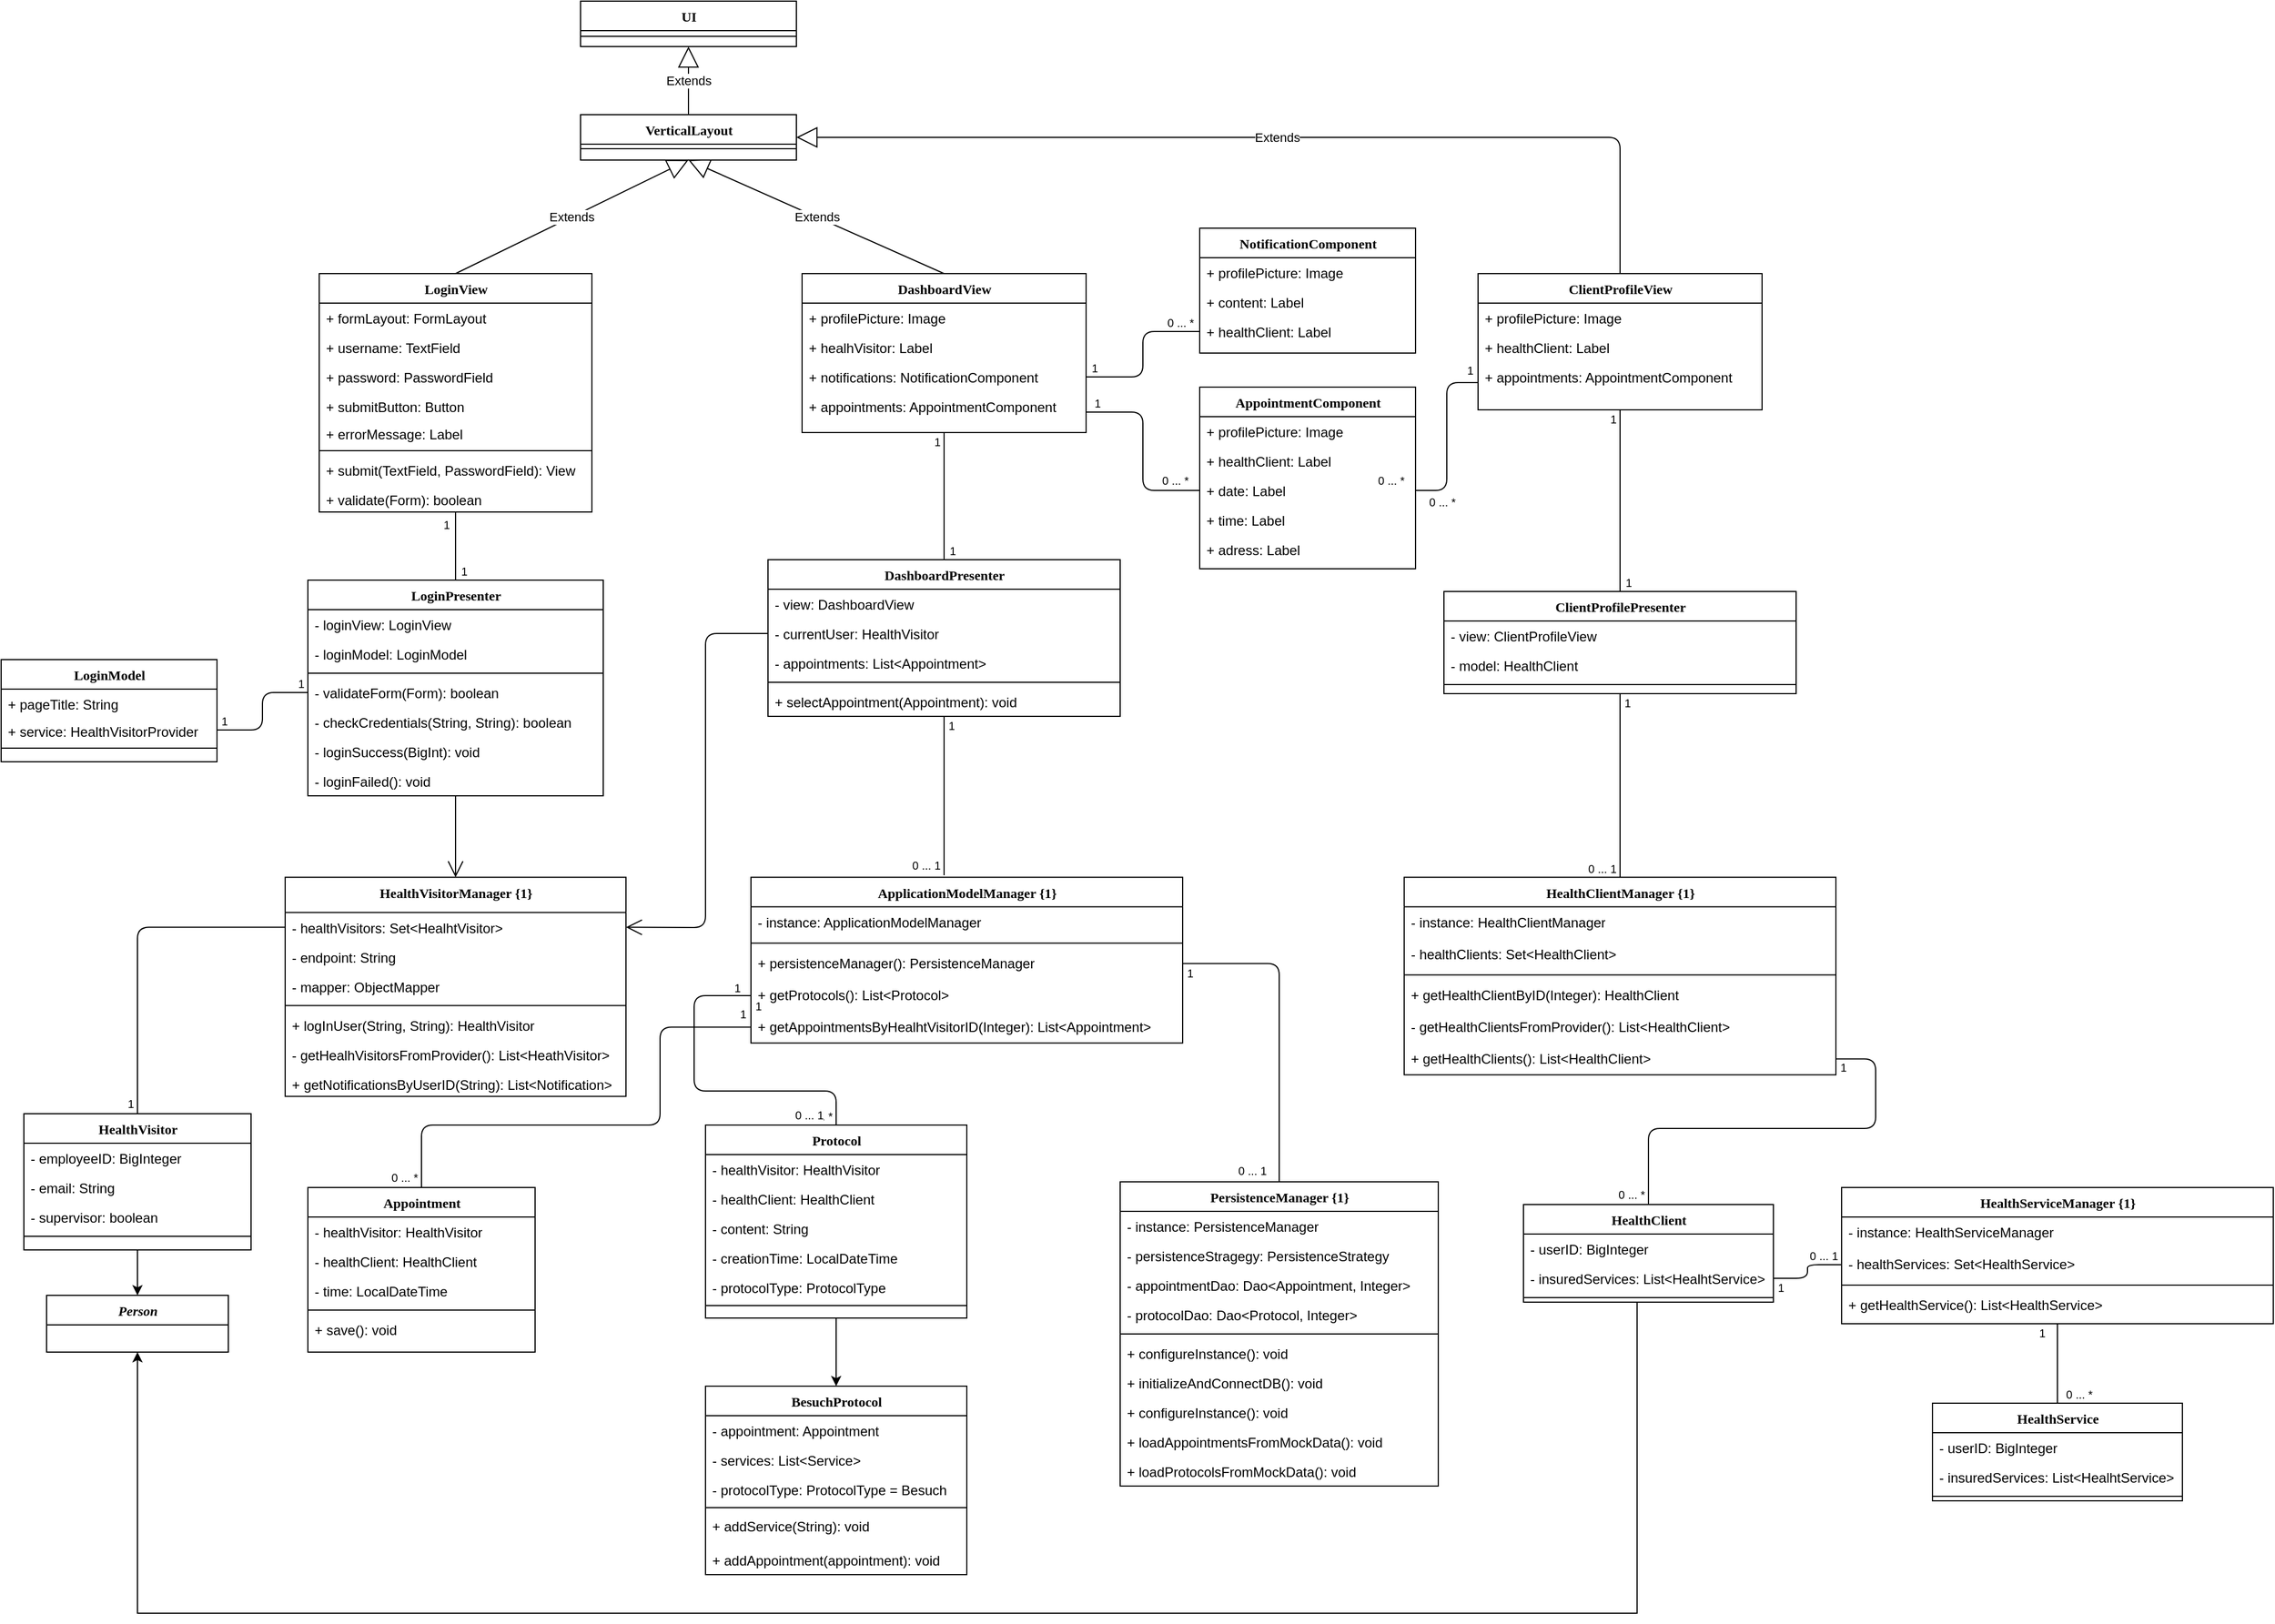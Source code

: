 <mxfile version="12.9.3" type="device"><diagram name="Page-1" id="9f46799a-70d6-7492-0946-bef42562c5a5"><mxGraphModel dx="3131" dy="1174" grid="1" gridSize="10" guides="1" tooltips="1" connect="1" arrows="1" fold="1" page="1" pageScale="1" pageWidth="1100" pageHeight="850" background="#ffffff" math="0" shadow="0"><root><mxCell id="0"/><mxCell id="1" parent="0"/><mxCell id="yon5I4YHBgp9VmvMfO-X-59" value="Extends" style="endArrow=block;endSize=16;endFill=0;html=1;exitX=0.5;exitY=0;exitDx=0;exitDy=0;entryX=0.5;entryY=1;entryDx=0;entryDy=0;" parent="1" source="78961159f06e98e8-17" target="yon5I4YHBgp9VmvMfO-X-31" edge="1"><mxGeometry width="160" relative="1" as="geometry"><mxPoint x="470" y="180" as="sourcePoint"/><mxPoint x="630" y="180" as="targetPoint"/></mxGeometry></mxCell><mxCell id="yon5I4YHBgp9VmvMfO-X-65" value="" style="endArrow=none;html=1;edgeStyle=orthogonalEdgeStyle;exitX=0.5;exitY=0;exitDx=0;exitDy=0;entryX=0.5;entryY=1;entryDx=0;entryDy=0;" parent="1" source="yon5I4YHBgp9VmvMfO-X-19" target="78961159f06e98e8-17" edge="1"><mxGeometry relative="1" as="geometry"><mxPoint x="20" y="550" as="sourcePoint"/><mxPoint x="180" y="510" as="targetPoint"/></mxGeometry></mxCell><mxCell id="yon5I4YHBgp9VmvMfO-X-66" value="1" style="resizable=0;html=1;align=left;verticalAlign=bottom;labelBackgroundColor=#ffffff;fontSize=10;" parent="yon5I4YHBgp9VmvMfO-X-65" connectable="0" vertex="1"><mxGeometry x="-1" relative="1" as="geometry"><mxPoint x="3" as="offset"/></mxGeometry></mxCell><mxCell id="yon5I4YHBgp9VmvMfO-X-67" value="1" style="resizable=0;html=1;align=right;verticalAlign=bottom;labelBackgroundColor=#ffffff;fontSize=10;" parent="yon5I4YHBgp9VmvMfO-X-65" connectable="0" vertex="1"><mxGeometry x="1" relative="1" as="geometry"><mxPoint x="-4.92" y="19.1" as="offset"/></mxGeometry></mxCell><mxCell id="yon5I4YHBgp9VmvMfO-X-68" value="Extends" style="endArrow=block;endSize=16;endFill=0;html=1;exitX=0.5;exitY=0;exitDx=0;exitDy=0;entryX=0.5;entryY=1;entryDx=0;entryDy=0;" parent="1" source="yon5I4YHBgp9VmvMfO-X-1" target="yon5I4YHBgp9VmvMfO-X-31" edge="1"><mxGeometry width="160" relative="1" as="geometry"><mxPoint x="250" y="290" as="sourcePoint"/><mxPoint x="445" y="170" as="targetPoint"/></mxGeometry></mxCell><mxCell id="yon5I4YHBgp9VmvMfO-X-86" value="" style="endArrow=none;html=1;edgeStyle=orthogonalEdgeStyle;entryX=0;entryY=0.5;entryDx=0;entryDy=0;" parent="1" source="yon5I4YHBgp9VmvMfO-X-3" target="yon5I4YHBgp9VmvMfO-X-78" edge="1"><mxGeometry relative="1" as="geometry"><mxPoint x="405" y="510" as="sourcePoint"/><mxPoint x="565" y="510" as="targetPoint"/></mxGeometry></mxCell><mxCell id="yon5I4YHBgp9VmvMfO-X-87" value="1" style="resizable=0;html=1;align=left;verticalAlign=bottom;labelBackgroundColor=#ffffff;fontSize=10;" parent="yon5I4YHBgp9VmvMfO-X-86" connectable="0" vertex="1"><mxGeometry x="-1" relative="1" as="geometry"><mxPoint x="3" as="offset"/></mxGeometry></mxCell><mxCell id="yon5I4YHBgp9VmvMfO-X-88" value="0 ... *" style="resizable=0;html=1;align=right;verticalAlign=bottom;labelBackgroundColor=#ffffff;fontSize=10;" parent="yon5I4YHBgp9VmvMfO-X-86" connectable="0" vertex="1"><mxGeometry x="1" relative="1" as="geometry"><mxPoint x="-5" as="offset"/></mxGeometry></mxCell><mxCell id="yon5I4YHBgp9VmvMfO-X-115" value="" style="endArrow=none;html=1;edgeStyle=orthogonalEdgeStyle;exitX=0;exitY=0.5;exitDx=0;exitDy=0;entryX=1;entryY=0.5;entryDx=0;entryDy=0;" parent="1" source="yon5I4YHBgp9VmvMfO-X-102" target="yon5I4YHBgp9VmvMfO-X-5" edge="1"><mxGeometry relative="1" as="geometry"><mxPoint x="405" y="510" as="sourcePoint"/><mxPoint x="565" y="510" as="targetPoint"/></mxGeometry></mxCell><mxCell id="yon5I4YHBgp9VmvMfO-X-116" value="0 ... *" style="resizable=0;html=1;align=left;verticalAlign=bottom;labelBackgroundColor=#ffffff;fontSize=10;" parent="yon5I4YHBgp9VmvMfO-X-115" connectable="0" vertex="1"><mxGeometry x="-1" relative="1" as="geometry"><mxPoint x="-35" y="-1" as="offset"/></mxGeometry></mxCell><mxCell id="yon5I4YHBgp9VmvMfO-X-117" value="1" style="resizable=0;html=1;align=right;verticalAlign=bottom;labelBackgroundColor=#ffffff;fontSize=10;" parent="yon5I4YHBgp9VmvMfO-X-115" connectable="0" vertex="1"><mxGeometry x="1" relative="1" as="geometry"><mxPoint x="13" as="offset"/></mxGeometry></mxCell><mxCell id="yon5I4YHBgp9VmvMfO-X-119" value="" style="endArrow=none;html=1;edgeStyle=orthogonalEdgeStyle;exitX=0.5;exitY=0;exitDx=0;exitDy=0;entryX=0.5;entryY=1;entryDx=0;entryDy=0;" parent="1" source="yon5I4YHBgp9VmvMfO-X-10" target="yon5I4YHBgp9VmvMfO-X-1" edge="1"><mxGeometry relative="1" as="geometry"><mxPoint x="405" y="610" as="sourcePoint"/><mxPoint x="565" y="610" as="targetPoint"/></mxGeometry></mxCell><mxCell id="yon5I4YHBgp9VmvMfO-X-120" value="1" style="resizable=0;html=1;align=left;verticalAlign=bottom;labelBackgroundColor=#ffffff;fontSize=10;" parent="yon5I4YHBgp9VmvMfO-X-119" connectable="0" vertex="1"><mxGeometry x="-1" relative="1" as="geometry"><mxPoint x="3" as="offset"/></mxGeometry></mxCell><mxCell id="yon5I4YHBgp9VmvMfO-X-121" value="1" style="resizable=0;html=1;align=right;verticalAlign=bottom;labelBackgroundColor=#ffffff;fontSize=10;" parent="yon5I4YHBgp9VmvMfO-X-119" connectable="0" vertex="1"><mxGeometry x="1" relative="1" as="geometry"><mxPoint x="-3" y="16" as="offset"/></mxGeometry></mxCell><mxCell id="yon5I4YHBgp9VmvMfO-X-31" value="VerticalLayout" style="swimlane;html=1;fontStyle=1;align=center;verticalAlign=top;childLayout=stackLayout;horizontal=1;startSize=26;horizontalStack=0;resizeParent=1;resizeLast=0;collapsible=1;marginBottom=0;swimlaneFillColor=#ffffff;rounded=0;shadow=0;comic=0;labelBackgroundColor=none;strokeWidth=1;fillColor=none;fontFamily=Verdana;fontSize=12" parent="1" vertex="1"><mxGeometry x="290" y="140" width="190" height="40" as="geometry"/></mxCell><mxCell id="yon5I4YHBgp9VmvMfO-X-34" value="" style="line;html=1;strokeWidth=1;fillColor=none;align=left;verticalAlign=middle;spacingTop=-1;spacingLeft=3;spacingRight=3;rotatable=0;labelPosition=right;points=[];portConstraint=eastwest;" parent="yon5I4YHBgp9VmvMfO-X-31" vertex="1"><mxGeometry y="26" width="190" height="8" as="geometry"/></mxCell><mxCell id="yon5I4YHBgp9VmvMfO-X-143" value="Extends" style="endArrow=block;endSize=16;endFill=0;html=1;exitX=0.5;exitY=0;exitDx=0;exitDy=0;entryX=0.5;entryY=1;entryDx=0;entryDy=0;" parent="1" source="yon5I4YHBgp9VmvMfO-X-31" target="yon5I4YHBgp9VmvMfO-X-135" edge="1"><mxGeometry width="160" relative="1" as="geometry"><mxPoint x="430" y="110" as="sourcePoint"/><mxPoint x="590" y="110" as="targetPoint"/></mxGeometry></mxCell><mxCell id="yon5I4YHBgp9VmvMfO-X-135" value="UI" style="swimlane;html=1;fontStyle=1;align=center;verticalAlign=top;childLayout=stackLayout;horizontal=1;startSize=26;horizontalStack=0;resizeParent=1;resizeLast=0;collapsible=1;marginBottom=0;swimlaneFillColor=#ffffff;rounded=0;shadow=0;comic=0;labelBackgroundColor=none;strokeWidth=1;fillColor=none;fontFamily=Verdana;fontSize=12" parent="1" vertex="1"><mxGeometry x="290" y="40" width="190" height="40" as="geometry"/></mxCell><mxCell id="yon5I4YHBgp9VmvMfO-X-136" value="" style="line;html=1;strokeWidth=1;fillColor=none;align=left;verticalAlign=middle;spacingTop=-1;spacingLeft=3;spacingRight=3;rotatable=0;labelPosition=right;points=[];portConstraint=eastwest;" parent="yon5I4YHBgp9VmvMfO-X-135" vertex="1"><mxGeometry y="26" width="190" height="10" as="geometry"/></mxCell><mxCell id="yon5I4YHBgp9VmvMfO-X-99" value="AppointmentComponent" style="swimlane;html=1;fontStyle=1;align=center;verticalAlign=top;childLayout=stackLayout;horizontal=1;startSize=26;horizontalStack=0;resizeParent=1;resizeLast=0;collapsible=1;marginBottom=0;swimlaneFillColor=#ffffff;rounded=0;shadow=0;comic=0;labelBackgroundColor=none;strokeWidth=1;fillColor=none;fontFamily=Verdana;fontSize=12" parent="1" vertex="1"><mxGeometry x="835" y="380" width="190" height="160" as="geometry"/></mxCell><mxCell id="yon5I4YHBgp9VmvMfO-X-100" value="+ profilePicture: Image" style="text;html=1;strokeColor=none;fillColor=none;align=left;verticalAlign=top;spacingLeft=4;spacingRight=4;whiteSpace=wrap;overflow=hidden;rotatable=0;points=[[0,0.5],[1,0.5]];portConstraint=eastwest;" parent="yon5I4YHBgp9VmvMfO-X-99" vertex="1"><mxGeometry y="26" width="190" height="26" as="geometry"/></mxCell><mxCell id="yon5I4YHBgp9VmvMfO-X-101" value="+ healthClient: Label" style="text;html=1;strokeColor=none;fillColor=none;align=left;verticalAlign=top;spacingLeft=4;spacingRight=4;whiteSpace=wrap;overflow=hidden;rotatable=0;points=[[0,0.5],[1,0.5]];portConstraint=eastwest;" parent="yon5I4YHBgp9VmvMfO-X-99" vertex="1"><mxGeometry y="52" width="190" height="26" as="geometry"/></mxCell><mxCell id="yon5I4YHBgp9VmvMfO-X-102" value="+ date: Label" style="text;html=1;strokeColor=none;fillColor=none;align=left;verticalAlign=top;spacingLeft=4;spacingRight=4;whiteSpace=wrap;overflow=hidden;rotatable=0;points=[[0,0.5],[1,0.5]];portConstraint=eastwest;" parent="yon5I4YHBgp9VmvMfO-X-99" vertex="1"><mxGeometry y="78" width="190" height="26" as="geometry"/></mxCell><mxCell id="yon5I4YHBgp9VmvMfO-X-105" value="+ time: Label" style="text;html=1;strokeColor=none;fillColor=none;align=left;verticalAlign=top;spacingLeft=4;spacingRight=4;whiteSpace=wrap;overflow=hidden;rotatable=0;points=[[0,0.5],[1,0.5]];portConstraint=eastwest;" parent="yon5I4YHBgp9VmvMfO-X-99" vertex="1"><mxGeometry y="104" width="190" height="26" as="geometry"/></mxCell><mxCell id="yon5I4YHBgp9VmvMfO-X-106" value="+ adress: Label" style="text;html=1;strokeColor=none;fillColor=none;align=left;verticalAlign=top;spacingLeft=4;spacingRight=4;whiteSpace=wrap;overflow=hidden;rotatable=0;points=[[0,0.5],[1,0.5]];portConstraint=eastwest;" parent="yon5I4YHBgp9VmvMfO-X-99" vertex="1"><mxGeometry y="130" width="190" height="26" as="geometry"/></mxCell><mxCell id="yon5I4YHBgp9VmvMfO-X-1" value="DashboardView" style="swimlane;html=1;fontStyle=1;align=center;verticalAlign=top;childLayout=stackLayout;horizontal=1;startSize=26;horizontalStack=0;resizeParent=1;resizeLast=0;collapsible=1;marginBottom=0;swimlaneFillColor=#ffffff;rounded=0;shadow=0;comic=0;labelBackgroundColor=none;strokeWidth=1;fillColor=none;fontFamily=Verdana;fontSize=12" parent="1" vertex="1"><mxGeometry x="485" y="280" width="250" height="140" as="geometry"/></mxCell><mxCell id="yon5I4YHBgp9VmvMfO-X-4" value="+ profilePicture: Image" style="text;html=1;strokeColor=none;fillColor=none;align=left;verticalAlign=top;spacingLeft=4;spacingRight=4;whiteSpace=wrap;overflow=hidden;rotatable=0;points=[[0,0.5],[1,0.5]];portConstraint=eastwest;" parent="yon5I4YHBgp9VmvMfO-X-1" vertex="1"><mxGeometry y="26" width="250" height="26" as="geometry"/></mxCell><mxCell id="yon5I4YHBgp9VmvMfO-X-2" value="+ healhVisitor: Label" style="text;html=1;strokeColor=none;fillColor=none;align=left;verticalAlign=top;spacingLeft=4;spacingRight=4;whiteSpace=wrap;overflow=hidden;rotatable=0;points=[[0,0.5],[1,0.5]];portConstraint=eastwest;" parent="yon5I4YHBgp9VmvMfO-X-1" vertex="1"><mxGeometry y="52" width="250" height="26" as="geometry"/></mxCell><mxCell id="yon5I4YHBgp9VmvMfO-X-3" value="+ notifications: NotificationComponent" style="text;html=1;strokeColor=none;fillColor=none;align=left;verticalAlign=top;spacingLeft=4;spacingRight=4;whiteSpace=wrap;overflow=hidden;rotatable=0;points=[[0,0.5],[1,0.5]];portConstraint=eastwest;" parent="yon5I4YHBgp9VmvMfO-X-1" vertex="1"><mxGeometry y="78" width="250" height="26" as="geometry"/></mxCell><mxCell id="yon5I4YHBgp9VmvMfO-X-5" value="+ appointments: AppointmentComponent" style="text;html=1;strokeColor=none;fillColor=none;align=left;verticalAlign=top;spacingLeft=4;spacingRight=4;whiteSpace=wrap;overflow=hidden;rotatable=0;points=[[0,0.5],[1,0.5]];portConstraint=eastwest;" parent="yon5I4YHBgp9VmvMfO-X-1" vertex="1"><mxGeometry y="104" width="250" height="36" as="geometry"/></mxCell><mxCell id="yon5I4YHBgp9VmvMfO-X-76" value="NotificationComponent" style="swimlane;html=1;fontStyle=1;align=center;verticalAlign=top;childLayout=stackLayout;horizontal=1;startSize=26;horizontalStack=0;resizeParent=1;resizeLast=0;collapsible=1;marginBottom=0;swimlaneFillColor=#ffffff;rounded=0;shadow=0;comic=0;labelBackgroundColor=none;strokeWidth=1;fillColor=none;fontFamily=Verdana;fontSize=12" parent="1" vertex="1"><mxGeometry x="835" y="240" width="190" height="110" as="geometry"/></mxCell><mxCell id="yon5I4YHBgp9VmvMfO-X-77" value="+ profilePicture: Image" style="text;html=1;strokeColor=none;fillColor=none;align=left;verticalAlign=top;spacingLeft=4;spacingRight=4;whiteSpace=wrap;overflow=hidden;rotatable=0;points=[[0,0.5],[1,0.5]];portConstraint=eastwest;" parent="yon5I4YHBgp9VmvMfO-X-76" vertex="1"><mxGeometry y="26" width="190" height="26" as="geometry"/></mxCell><mxCell id="yon5I4YHBgp9VmvMfO-X-79" value="+ content: Label" style="text;html=1;strokeColor=none;fillColor=none;align=left;verticalAlign=top;spacingLeft=4;spacingRight=4;whiteSpace=wrap;overflow=hidden;rotatable=0;points=[[0,0.5],[1,0.5]];portConstraint=eastwest;" parent="yon5I4YHBgp9VmvMfO-X-76" vertex="1"><mxGeometry y="52" width="190" height="26" as="geometry"/></mxCell><mxCell id="yon5I4YHBgp9VmvMfO-X-78" value="+ healthClient: Label" style="text;html=1;strokeColor=none;fillColor=none;align=left;verticalAlign=top;spacingLeft=4;spacingRight=4;whiteSpace=wrap;overflow=hidden;rotatable=0;points=[[0,0.5],[1,0.5]];portConstraint=eastwest;" parent="yon5I4YHBgp9VmvMfO-X-76" vertex="1"><mxGeometry y="78" width="190" height="26" as="geometry"/></mxCell><mxCell id="78961159f06e98e8-17" value="LoginView" style="swimlane;html=1;fontStyle=1;align=center;verticalAlign=top;childLayout=stackLayout;horizontal=1;startSize=26;horizontalStack=0;resizeParent=1;resizeLast=0;collapsible=1;marginBottom=0;swimlaneFillColor=#ffffff;rounded=0;shadow=0;comic=0;labelBackgroundColor=none;strokeWidth=1;fillColor=none;fontFamily=Verdana;fontSize=12" parent="1" vertex="1"><mxGeometry x="60" y="280" width="240" height="210" as="geometry"/></mxCell><mxCell id="yon5I4YHBgp9VmvMfO-X-61" value="+ formLayout: FormLayout" style="text;html=1;strokeColor=none;fillColor=none;align=left;verticalAlign=top;spacingLeft=4;spacingRight=4;whiteSpace=wrap;overflow=hidden;rotatable=0;points=[[0,0.5],[1,0.5]];portConstraint=eastwest;" parent="78961159f06e98e8-17" vertex="1"><mxGeometry y="26" width="240" height="26" as="geometry"/></mxCell><mxCell id="yon5I4YHBgp9VmvMfO-X-28" value="+ username: TextField" style="text;html=1;strokeColor=none;fillColor=none;align=left;verticalAlign=top;spacingLeft=4;spacingRight=4;whiteSpace=wrap;overflow=hidden;rotatable=0;points=[[0,0.5],[1,0.5]];portConstraint=eastwest;" parent="78961159f06e98e8-17" vertex="1"><mxGeometry y="52" width="240" height="26" as="geometry"/></mxCell><mxCell id="78961159f06e98e8-23" value="+ password: PasswordField" style="text;html=1;strokeColor=none;fillColor=none;align=left;verticalAlign=top;spacingLeft=4;spacingRight=4;whiteSpace=wrap;overflow=hidden;rotatable=0;points=[[0,0.5],[1,0.5]];portConstraint=eastwest;" parent="78961159f06e98e8-17" vertex="1"><mxGeometry y="78" width="240" height="26" as="geometry"/></mxCell><mxCell id="78961159f06e98e8-21" value="+ submitButton: Button&amp;nbsp;" style="text;html=1;strokeColor=none;fillColor=none;align=left;verticalAlign=top;spacingLeft=4;spacingRight=4;whiteSpace=wrap;overflow=hidden;rotatable=0;points=[[0,0.5],[1,0.5]];portConstraint=eastwest;" parent="78961159f06e98e8-17" vertex="1"><mxGeometry y="104" width="240" height="24" as="geometry"/></mxCell><mxCell id="yon5I4YHBgp9VmvMfO-X-30" value="+ errorMessage: Label" style="text;html=1;strokeColor=none;fillColor=none;align=left;verticalAlign=top;spacingLeft=4;spacingRight=4;whiteSpace=wrap;overflow=hidden;rotatable=0;points=[[0,0.5],[1,0.5]];portConstraint=eastwest;" parent="78961159f06e98e8-17" vertex="1"><mxGeometry y="128" width="240" height="24" as="geometry"/></mxCell><mxCell id="78961159f06e98e8-19" value="" style="line;html=1;strokeWidth=1;fillColor=none;align=left;verticalAlign=middle;spacingTop=-1;spacingLeft=3;spacingRight=3;rotatable=0;labelPosition=right;points=[];portConstraint=eastwest;" parent="78961159f06e98e8-17" vertex="1"><mxGeometry y="152" width="240" height="8" as="geometry"/></mxCell><mxCell id="78961159f06e98e8-20" value="+ submit(TextField, PasswordField): View" style="text;html=1;strokeColor=none;fillColor=none;align=left;verticalAlign=top;spacingLeft=4;spacingRight=4;whiteSpace=wrap;overflow=hidden;rotatable=0;points=[[0,0.5],[1,0.5]];portConstraint=eastwest;" parent="78961159f06e98e8-17" vertex="1"><mxGeometry y="160" width="240" height="26" as="geometry"/></mxCell><mxCell id="78961159f06e98e8-27" value="+ validate(Form): boolean" style="text;html=1;strokeColor=none;fillColor=none;align=left;verticalAlign=top;spacingLeft=4;spacingRight=4;whiteSpace=wrap;overflow=hidden;rotatable=0;points=[[0,0.5],[1,0.5]];portConstraint=eastwest;" parent="78961159f06e98e8-17" vertex="1"><mxGeometry y="186" width="240" height="24" as="geometry"/></mxCell><mxCell id="yon5I4YHBgp9VmvMfO-X-162" value="" style="endArrow=none;html=1;edgeStyle=orthogonalEdgeStyle;entryX=0.5;entryY=0;entryDx=0;entryDy=0;exitX=0.5;exitY=1;exitDx=0;exitDy=0;" parent="1" source="yon5I4YHBgp9VmvMfO-X-10" edge="1"><mxGeometry relative="1" as="geometry"><mxPoint x="340" y="740" as="sourcePoint"/><mxPoint x="610" y="810" as="targetPoint"/></mxGeometry></mxCell><mxCell id="yon5I4YHBgp9VmvMfO-X-163" value="1" style="resizable=0;html=1;align=left;verticalAlign=bottom;labelBackgroundColor=#ffffff;fontSize=10;" parent="yon5I4YHBgp9VmvMfO-X-162" connectable="0" vertex="1"><mxGeometry x="-1" relative="1" as="geometry"><mxPoint x="2" y="16" as="offset"/></mxGeometry></mxCell><mxCell id="yon5I4YHBgp9VmvMfO-X-164" value="0 ... 1" style="resizable=0;html=1;align=right;verticalAlign=bottom;labelBackgroundColor=#ffffff;fontSize=10;" parent="yon5I4YHBgp9VmvMfO-X-162" connectable="0" vertex="1"><mxGeometry x="1" relative="1" as="geometry"><mxPoint x="-3" as="offset"/></mxGeometry></mxCell><mxCell id="yon5I4YHBgp9VmvMfO-X-19" value="LoginPresenter" style="swimlane;html=1;fontStyle=1;align=center;verticalAlign=top;childLayout=stackLayout;horizontal=1;startSize=26;horizontalStack=0;resizeParent=1;resizeLast=0;collapsible=1;marginBottom=0;swimlaneFillColor=#ffffff;rounded=0;shadow=0;comic=0;labelBackgroundColor=none;strokeWidth=1;fillColor=none;fontFamily=Verdana;fontSize=12" parent="1" vertex="1"><mxGeometry x="50" y="550" width="260" height="190" as="geometry"/></mxCell><mxCell id="yon5I4YHBgp9VmvMfO-X-23" value="- loginView: LoginView" style="text;html=1;strokeColor=none;fillColor=none;align=left;verticalAlign=top;spacingLeft=4;spacingRight=4;whiteSpace=wrap;overflow=hidden;rotatable=0;points=[[0,0.5],[1,0.5]];portConstraint=eastwest;" parent="yon5I4YHBgp9VmvMfO-X-19" vertex="1"><mxGeometry y="26" width="260" height="26" as="geometry"/></mxCell><mxCell id="yon5I4YHBgp9VmvMfO-X-24" value="- loginModel: LoginModel" style="text;html=1;strokeColor=none;fillColor=none;align=left;verticalAlign=top;spacingLeft=4;spacingRight=4;whiteSpace=wrap;overflow=hidden;rotatable=0;points=[[0,0.5],[1,0.5]];portConstraint=eastwest;" parent="yon5I4YHBgp9VmvMfO-X-19" vertex="1"><mxGeometry y="52" width="260" height="26" as="geometry"/></mxCell><mxCell id="yon5I4YHBgp9VmvMfO-X-25" value="" style="line;html=1;strokeWidth=1;fillColor=none;align=left;verticalAlign=middle;spacingTop=-1;spacingLeft=3;spacingRight=3;rotatable=0;labelPosition=right;points=[];portConstraint=eastwest;" parent="yon5I4YHBgp9VmvMfO-X-19" vertex="1"><mxGeometry y="78" width="260" height="8" as="geometry"/></mxCell><mxCell id="yon5I4YHBgp9VmvMfO-X-166" value="- validateForm(Form): boolean" style="text;html=1;strokeColor=none;fillColor=none;align=left;verticalAlign=top;spacingLeft=4;spacingRight=4;whiteSpace=wrap;overflow=hidden;rotatable=0;points=[[0,0.5],[1,0.5]];portConstraint=eastwest;" parent="yon5I4YHBgp9VmvMfO-X-19" vertex="1"><mxGeometry y="86" width="260" height="26" as="geometry"/></mxCell><mxCell id="yon5I4YHBgp9VmvMfO-X-148" value="- checkCredentials(String, String): boolean" style="text;html=1;strokeColor=none;fillColor=none;align=left;verticalAlign=top;spacingLeft=4;spacingRight=4;whiteSpace=wrap;overflow=hidden;rotatable=0;points=[[0,0.5],[1,0.5]];portConstraint=eastwest;" parent="yon5I4YHBgp9VmvMfO-X-19" vertex="1"><mxGeometry y="112" width="260" height="26" as="geometry"/></mxCell><mxCell id="yon5I4YHBgp9VmvMfO-X-26" value="- loginSuccess(BigInt): void" style="text;html=1;strokeColor=none;fillColor=none;align=left;verticalAlign=top;spacingLeft=4;spacingRight=4;whiteSpace=wrap;overflow=hidden;rotatable=0;points=[[0,0.5],[1,0.5]];portConstraint=eastwest;" parent="yon5I4YHBgp9VmvMfO-X-19" vertex="1"><mxGeometry y="138" width="260" height="26" as="geometry"/></mxCell><mxCell id="yon5I4YHBgp9VmvMfO-X-27" value="- loginFailed(): void" style="text;html=1;strokeColor=none;fillColor=none;align=left;verticalAlign=top;spacingLeft=4;spacingRight=4;whiteSpace=wrap;overflow=hidden;rotatable=0;points=[[0,0.5],[1,0.5]];portConstraint=eastwest;" parent="yon5I4YHBgp9VmvMfO-X-19" vertex="1"><mxGeometry y="164" width="260" height="26" as="geometry"/></mxCell><mxCell id="yon5I4YHBgp9VmvMfO-X-168" value="" style="endArrow=open;endFill=1;endSize=12;html=1;entryX=0.5;entryY=0;entryDx=0;entryDy=0;exitX=0.5;exitY=1;exitDx=0;exitDy=0;" parent="1" source="yon5I4YHBgp9VmvMfO-X-19" target="yon5I4YHBgp9VmvMfO-X-169" edge="1"><mxGeometry width="160" relative="1" as="geometry"><mxPoint x="200" y="744" as="sourcePoint"/><mxPoint x="980" y="712" as="targetPoint"/></mxGeometry></mxCell><mxCell id="yon5I4YHBgp9VmvMfO-X-182" value="" style="endArrow=open;endFill=1;endSize=12;html=1;entryX=1;entryY=0.5;entryDx=0;entryDy=0;exitX=0;exitY=0.5;exitDx=0;exitDy=0;" parent="1" source="yon5I4YHBgp9VmvMfO-X-12" target="yon5I4YHBgp9VmvMfO-X-171" edge="1"><mxGeometry width="160" relative="1" as="geometry"><mxPoint x="190" y="750" as="sourcePoint"/><mxPoint x="190" y="800" as="targetPoint"/><Array as="points"><mxPoint x="400" y="597"/><mxPoint x="400" y="856"/></Array></mxGeometry></mxCell><mxCell id="yon5I4YHBgp9VmvMfO-X-184" value="" style="endArrow=none;html=1;edgeStyle=orthogonalEdgeStyle;exitX=1;exitY=0.5;exitDx=0;exitDy=0;entryX=0;entryY=0.5;entryDx=0;entryDy=0;" parent="1" source="yon5I4YHBgp9VmvMfO-X-75" target="yon5I4YHBgp9VmvMfO-X-166" edge="1"><mxGeometry relative="1" as="geometry"><mxPoint x="370" y="680" as="sourcePoint"/><mxPoint x="530" y="680" as="targetPoint"/></mxGeometry></mxCell><mxCell id="yon5I4YHBgp9VmvMfO-X-185" value="1" style="resizable=0;html=1;align=left;verticalAlign=bottom;labelBackgroundColor=#ffffff;fontSize=10;" parent="yon5I4YHBgp9VmvMfO-X-184" connectable="0" vertex="1"><mxGeometry x="-1" relative="1" as="geometry"><mxPoint x="2" as="offset"/></mxGeometry></mxCell><mxCell id="yon5I4YHBgp9VmvMfO-X-186" value="1" style="resizable=0;html=1;align=right;verticalAlign=bottom;labelBackgroundColor=#ffffff;fontSize=10;" parent="yon5I4YHBgp9VmvMfO-X-184" connectable="0" vertex="1"><mxGeometry x="1" relative="1" as="geometry"><mxPoint x="-3" as="offset"/></mxGeometry></mxCell><mxCell id="yon5I4YHBgp9VmvMfO-X-69" value="LoginModel" style="swimlane;html=1;fontStyle=1;align=center;verticalAlign=top;childLayout=stackLayout;horizontal=1;startSize=26;horizontalStack=0;resizeParent=1;resizeLast=0;collapsible=1;marginBottom=0;swimlaneFillColor=#ffffff;rounded=0;shadow=0;comic=0;labelBackgroundColor=none;strokeWidth=1;fillColor=none;fontFamily=Verdana;fontSize=12" parent="1" vertex="1"><mxGeometry x="-220" y="620" width="190" height="90" as="geometry"/></mxCell><mxCell id="yon5I4YHBgp9VmvMfO-X-60" value="+ pageTitle: String&amp;nbsp;" style="text;html=1;strokeColor=none;fillColor=none;align=left;verticalAlign=top;spacingLeft=4;spacingRight=4;whiteSpace=wrap;overflow=hidden;rotatable=0;points=[[0,0.5],[1,0.5]];portConstraint=eastwest;" parent="yon5I4YHBgp9VmvMfO-X-69" vertex="1"><mxGeometry y="26" width="190" height="24" as="geometry"/></mxCell><mxCell id="yon5I4YHBgp9VmvMfO-X-75" value="+ service: HealthVisitorProvider&amp;nbsp;" style="text;html=1;strokeColor=none;fillColor=none;align=left;verticalAlign=top;spacingLeft=4;spacingRight=4;whiteSpace=wrap;overflow=hidden;rotatable=0;points=[[0,0.5],[1,0.5]];portConstraint=eastwest;" parent="yon5I4YHBgp9VmvMfO-X-69" vertex="1"><mxGeometry y="50" width="190" height="24" as="geometry"/></mxCell><mxCell id="yon5I4YHBgp9VmvMfO-X-72" value="" style="line;html=1;strokeWidth=1;fillColor=none;align=left;verticalAlign=middle;spacingTop=-1;spacingLeft=3;spacingRight=3;rotatable=0;labelPosition=right;points=[];portConstraint=eastwest;" parent="yon5I4YHBgp9VmvMfO-X-69" vertex="1"><mxGeometry y="74" width="190" height="8" as="geometry"/></mxCell><mxCell id="yon5I4YHBgp9VmvMfO-X-232" value="" style="endArrow=classic;html=1;exitX=0.5;exitY=1;exitDx=0;exitDy=0;entryX=0.5;entryY=0;entryDx=0;entryDy=0;" parent="1" source="yon5I4YHBgp9VmvMfO-X-189" target="yon5I4YHBgp9VmvMfO-X-207" edge="1"><mxGeometry width="50" height="50" relative="1" as="geometry"><mxPoint x="20" y="1357" as="sourcePoint"/><mxPoint x="70" y="1307" as="targetPoint"/></mxGeometry></mxCell><mxCell id="yon5I4YHBgp9VmvMfO-X-236" value="" style="endArrow=none;html=1;edgeStyle=orthogonalEdgeStyle;exitX=0;exitY=0.5;exitDx=0;exitDy=0;entryX=0.5;entryY=0;entryDx=0;entryDy=0;" parent="1" source="yon5I4YHBgp9VmvMfO-X-171" target="yon5I4YHBgp9VmvMfO-X-189" edge="1"><mxGeometry relative="1" as="geometry"><mxPoint x="160" y="1040" as="sourcePoint"/><mxPoint x="130" y="1097" as="targetPoint"/></mxGeometry></mxCell><mxCell id="yon5I4YHBgp9VmvMfO-X-237" value="1 ... *" style="resizable=0;html=1;align=left;verticalAlign=bottom;labelBackgroundColor=#ffffff;fontSize=10;" parent="yon5I4YHBgp9VmvMfO-X-236" connectable="0" vertex="1"><mxGeometry x="-1" relative="1" as="geometry"><mxPoint x="3" y="16" as="offset"/></mxGeometry></mxCell><mxCell id="yon5I4YHBgp9VmvMfO-X-238" value="1" style="resizable=0;html=1;align=right;verticalAlign=bottom;labelBackgroundColor=#ffffff;fontSize=10;" parent="yon5I4YHBgp9VmvMfO-X-236" connectable="0" vertex="1"><mxGeometry x="1" relative="1" as="geometry"><mxPoint x="-3" as="offset"/></mxGeometry></mxCell><mxCell id="yon5I4YHBgp9VmvMfO-X-239" value="" style="endArrow=none;html=1;edgeStyle=orthogonalEdgeStyle;exitX=0;exitY=0.5;exitDx=0;exitDy=0;entryX=0.5;entryY=0;entryDx=0;entryDy=0;" parent="1" source="rxVEG6L90Q9l0BgldniH-16" target="rxVEG6L90Q9l0BgldniH-1" edge="1"><mxGeometry relative="1" as="geometry"><mxPoint x="50" y="1300" as="sourcePoint"/><mxPoint x="-180" y="1377" as="targetPoint"/><Array as="points"><mxPoint x="360" y="944"/><mxPoint x="360" y="1030"/><mxPoint x="150" y="1030"/></Array></mxGeometry></mxCell><mxCell id="yon5I4YHBgp9VmvMfO-X-240" value="1" style="resizable=0;html=1;align=left;verticalAlign=bottom;labelBackgroundColor=#ffffff;fontSize=10;" parent="yon5I4YHBgp9VmvMfO-X-239" connectable="0" vertex="1"><mxGeometry x="-1" relative="1" as="geometry"><mxPoint x="2" y="17" as="offset"/></mxGeometry></mxCell><mxCell id="yon5I4YHBgp9VmvMfO-X-241" value="0 ... *" style="resizable=0;html=1;align=right;verticalAlign=bottom;labelBackgroundColor=#ffffff;fontSize=10;" parent="yon5I4YHBgp9VmvMfO-X-239" connectable="0" vertex="1"><mxGeometry x="1" relative="1" as="geometry"><mxPoint x="-3" y="0.2" as="offset"/></mxGeometry></mxCell><mxCell id="yon5I4YHBgp9VmvMfO-X-10" value="DashboardPresenter" style="swimlane;html=1;fontStyle=1;align=center;verticalAlign=top;childLayout=stackLayout;horizontal=1;startSize=26;horizontalStack=0;resizeParent=1;resizeLast=0;collapsible=1;marginBottom=0;swimlaneFillColor=#ffffff;rounded=0;shadow=0;comic=0;labelBackgroundColor=none;strokeWidth=1;fillColor=none;fontFamily=Verdana;fontSize=12" parent="1" vertex="1"><mxGeometry x="455" y="532" width="310" height="138" as="geometry"/></mxCell><mxCell id="yon5I4YHBgp9VmvMfO-X-11" value="- view: DashboardView" style="text;html=1;strokeColor=none;fillColor=none;align=left;verticalAlign=top;spacingLeft=4;spacingRight=4;whiteSpace=wrap;overflow=hidden;rotatable=0;points=[[0,0.5],[1,0.5]];portConstraint=eastwest;" parent="yon5I4YHBgp9VmvMfO-X-10" vertex="1"><mxGeometry y="26" width="310" height="26" as="geometry"/></mxCell><mxCell id="yon5I4YHBgp9VmvMfO-X-12" value="- currentUser: HealthVisitor" style="text;html=1;strokeColor=none;fillColor=none;align=left;verticalAlign=top;spacingLeft=4;spacingRight=4;whiteSpace=wrap;overflow=hidden;rotatable=0;points=[[0,0.5],[1,0.5]];portConstraint=eastwest;" parent="yon5I4YHBgp9VmvMfO-X-10" vertex="1"><mxGeometry y="52" width="310" height="26" as="geometry"/></mxCell><mxCell id="rxVEG6L90Q9l0BgldniH-10" value="- appointments: List&amp;lt;Appointment&amp;gt;" style="text;html=1;strokeColor=none;fillColor=none;align=left;verticalAlign=top;spacingLeft=4;spacingRight=4;whiteSpace=wrap;overflow=hidden;rotatable=0;points=[[0,0.5],[1,0.5]];portConstraint=eastwest;" vertex="1" parent="yon5I4YHBgp9VmvMfO-X-10"><mxGeometry y="78" width="310" height="26" as="geometry"/></mxCell><mxCell id="yon5I4YHBgp9VmvMfO-X-16" value="" style="line;html=1;strokeWidth=1;fillColor=none;align=left;verticalAlign=middle;spacingTop=-1;spacingLeft=3;spacingRight=3;rotatable=0;labelPosition=right;points=[];portConstraint=eastwest;" parent="yon5I4YHBgp9VmvMfO-X-10" vertex="1"><mxGeometry y="104" width="310" height="8" as="geometry"/></mxCell><mxCell id="yon5I4YHBgp9VmvMfO-X-17" value="+ selectAppointment(Appointment): void" style="text;html=1;strokeColor=none;fillColor=none;align=left;verticalAlign=top;spacingLeft=4;spacingRight=4;whiteSpace=wrap;overflow=hidden;rotatable=0;points=[[0,0.5],[1,0.5]];portConstraint=eastwest;" parent="yon5I4YHBgp9VmvMfO-X-10" vertex="1"><mxGeometry y="112" width="310" height="26" as="geometry"/></mxCell><mxCell id="yon5I4YHBgp9VmvMfO-X-169" value="HealthVisitorManager {1}" style="swimlane;html=1;fontStyle=1;align=center;verticalAlign=top;childLayout=stackLayout;horizontal=1;startSize=31;horizontalStack=0;resizeParent=1;resizeLast=0;collapsible=1;marginBottom=0;swimlaneFillColor=#ffffff;rounded=0;shadow=0;comic=0;labelBackgroundColor=none;strokeWidth=1;fillColor=none;fontFamily=Verdana;fontSize=12" parent="1" vertex="1"><mxGeometry x="30" y="811.75" width="300" height="193" as="geometry"><mxRectangle x="90" y="83" width="100" height="26" as="alternateBounds"/></mxGeometry></mxCell><mxCell id="yon5I4YHBgp9VmvMfO-X-171" value="- healthVisitors: Set&amp;lt;HealhtVisitor&amp;gt;" style="text;html=1;strokeColor=none;fillColor=none;align=left;verticalAlign=top;spacingLeft=4;spacingRight=4;whiteSpace=wrap;overflow=hidden;rotatable=0;points=[[0,0.5],[1,0.5]];portConstraint=eastwest;" parent="yon5I4YHBgp9VmvMfO-X-169" vertex="1"><mxGeometry y="31" width="300" height="26" as="geometry"/></mxCell><mxCell id="yon5I4YHBgp9VmvMfO-X-174" value="- endpoint: String" style="text;html=1;strokeColor=none;fillColor=none;align=left;verticalAlign=top;spacingLeft=4;spacingRight=4;whiteSpace=wrap;overflow=hidden;rotatable=0;points=[[0,0.5],[1,0.5]];portConstraint=eastwest;" parent="yon5I4YHBgp9VmvMfO-X-169" vertex="1"><mxGeometry y="57" width="300" height="26" as="geometry"/></mxCell><mxCell id="rxVEG6L90Q9l0BgldniH-9" value="- mapper: ObjectMapper" style="text;html=1;strokeColor=none;fillColor=none;align=left;verticalAlign=top;spacingLeft=4;spacingRight=4;whiteSpace=wrap;overflow=hidden;rotatable=0;points=[[0,0.5],[1,0.5]];portConstraint=eastwest;" vertex="1" parent="yon5I4YHBgp9VmvMfO-X-169"><mxGeometry y="83" width="300" height="26" as="geometry"/></mxCell><mxCell id="yon5I4YHBgp9VmvMfO-X-180" value="" style="line;html=1;strokeWidth=1;fillColor=none;align=left;verticalAlign=middle;spacingTop=-1;spacingLeft=3;spacingRight=3;rotatable=0;labelPosition=right;points=[];portConstraint=eastwest;" parent="yon5I4YHBgp9VmvMfO-X-169" vertex="1"><mxGeometry y="109" width="300" height="8" as="geometry"/></mxCell><mxCell id="yon5I4YHBgp9VmvMfO-X-172" value="+ logInUser(String, String): HealthVisitor" style="text;html=1;strokeColor=none;fillColor=none;align=left;verticalAlign=top;spacingLeft=4;spacingRight=4;whiteSpace=wrap;overflow=hidden;rotatable=0;points=[[0,0.5],[1,0.5]];portConstraint=eastwest;" parent="yon5I4YHBgp9VmvMfO-X-169" vertex="1"><mxGeometry y="117" width="300" height="26" as="geometry"/></mxCell><mxCell id="yon5I4YHBgp9VmvMfO-X-179" value="- getHealhVisitorsFromProvider(): List&amp;lt;HeathVisitor&amp;gt;" style="text;html=1;strokeColor=none;fillColor=none;align=left;verticalAlign=top;spacingLeft=4;spacingRight=4;whiteSpace=wrap;overflow=hidden;rotatable=0;points=[[0,0.5],[1,0.5]];portConstraint=eastwest;" parent="yon5I4YHBgp9VmvMfO-X-169" vertex="1"><mxGeometry y="143" width="300" height="26" as="geometry"/></mxCell><mxCell id="yon5I4YHBgp9VmvMfO-X-153" value="+ getNotificationsByUserID(String): List&amp;lt;Notification&amp;gt;" style="text;html=1;strokeColor=none;fillColor=none;align=left;verticalAlign=top;spacingLeft=4;spacingRight=4;whiteSpace=wrap;overflow=hidden;rotatable=0;points=[[0,0.5],[1,0.5]];portConstraint=eastwest;" parent="yon5I4YHBgp9VmvMfO-X-169" vertex="1"><mxGeometry y="169" width="300" height="24" as="geometry"/></mxCell><mxCell id="yon5I4YHBgp9VmvMfO-X-189" value="HealthVisitor" style="swimlane;html=1;fontStyle=1;align=center;verticalAlign=top;childLayout=stackLayout;horizontal=1;startSize=26;horizontalStack=0;resizeParent=1;resizeLast=0;collapsible=1;marginBottom=0;swimlaneFillColor=#ffffff;rounded=0;shadow=0;comic=0;labelBackgroundColor=none;strokeWidth=1;fillColor=none;fontFamily=Verdana;fontSize=12" parent="1" vertex="1"><mxGeometry x="-200" y="1020" width="200" height="120" as="geometry"><mxRectangle x="90" y="83" width="100" height="26" as="alternateBounds"/></mxGeometry></mxCell><mxCell id="yon5I4YHBgp9VmvMfO-X-190" value="- employeeID: BigInteger" style="text;html=1;strokeColor=none;fillColor=none;align=left;verticalAlign=top;spacingLeft=4;spacingRight=4;whiteSpace=wrap;overflow=hidden;rotatable=0;points=[[0,0.5],[1,0.5]];portConstraint=eastwest;" parent="yon5I4YHBgp9VmvMfO-X-189" vertex="1"><mxGeometry y="26" width="200" height="26" as="geometry"/></mxCell><mxCell id="yon5I4YHBgp9VmvMfO-X-191" value="- email: String" style="text;html=1;strokeColor=none;fillColor=none;align=left;verticalAlign=top;spacingLeft=4;spacingRight=4;whiteSpace=wrap;overflow=hidden;rotatable=0;points=[[0,0.5],[1,0.5]];portConstraint=eastwest;" parent="yon5I4YHBgp9VmvMfO-X-189" vertex="1"><mxGeometry y="52" width="200" height="26" as="geometry"/></mxCell><mxCell id="yon5I4YHBgp9VmvMfO-X-193" value="- supervisor: boolean" style="text;html=1;strokeColor=none;fillColor=none;align=left;verticalAlign=top;spacingLeft=4;spacingRight=4;whiteSpace=wrap;overflow=hidden;rotatable=0;points=[[0,0.5],[1,0.5]];portConstraint=eastwest;" parent="yon5I4YHBgp9VmvMfO-X-189" vertex="1"><mxGeometry y="78" width="200" height="26" as="geometry"/></mxCell><mxCell id="yon5I4YHBgp9VmvMfO-X-194" value="" style="line;html=1;strokeWidth=1;fillColor=none;align=left;verticalAlign=middle;spacingTop=-1;spacingLeft=3;spacingRight=3;rotatable=0;labelPosition=right;points=[];portConstraint=eastwest;" parent="yon5I4YHBgp9VmvMfO-X-189" vertex="1"><mxGeometry y="104" width="200" height="8" as="geometry"/></mxCell><mxCell id="yon5I4YHBgp9VmvMfO-X-207" value="&lt;i&gt;Person&lt;/i&gt;" style="swimlane;html=1;fontStyle=1;align=center;verticalAlign=top;childLayout=stackLayout;horizontal=1;startSize=26;horizontalStack=0;resizeParent=1;resizeLast=0;collapsible=1;marginBottom=0;swimlaneFillColor=#ffffff;rounded=0;shadow=0;comic=0;labelBackgroundColor=none;strokeWidth=1;fillColor=none;fontFamily=Verdana;fontSize=12" parent="1" vertex="1"><mxGeometry x="-180" y="1180" width="160" height="50" as="geometry"><mxRectangle x="90" y="83" width="100" height="26" as="alternateBounds"/></mxGeometry></mxCell><mxCell id="rxVEG6L90Q9l0BgldniH-40" value="ClientProfileView" style="swimlane;html=1;fontStyle=1;align=center;verticalAlign=top;childLayout=stackLayout;horizontal=1;startSize=26;horizontalStack=0;resizeParent=1;resizeLast=0;collapsible=1;marginBottom=0;swimlaneFillColor=#ffffff;rounded=0;shadow=0;comic=0;labelBackgroundColor=none;strokeWidth=1;fillColor=none;fontFamily=Verdana;fontSize=12" vertex="1" parent="1"><mxGeometry x="1080" y="280" width="250" height="120" as="geometry"/></mxCell><mxCell id="rxVEG6L90Q9l0BgldniH-41" value="+ profilePicture: Image" style="text;html=1;strokeColor=none;fillColor=none;align=left;verticalAlign=top;spacingLeft=4;spacingRight=4;whiteSpace=wrap;overflow=hidden;rotatable=0;points=[[0,0.5],[1,0.5]];portConstraint=eastwest;" vertex="1" parent="rxVEG6L90Q9l0BgldniH-40"><mxGeometry y="26" width="250" height="26" as="geometry"/></mxCell><mxCell id="rxVEG6L90Q9l0BgldniH-42" value="+ healthClient: Label" style="text;html=1;strokeColor=none;fillColor=none;align=left;verticalAlign=top;spacingLeft=4;spacingRight=4;whiteSpace=wrap;overflow=hidden;rotatable=0;points=[[0,0.5],[1,0.5]];portConstraint=eastwest;" vertex="1" parent="rxVEG6L90Q9l0BgldniH-40"><mxGeometry y="52" width="250" height="26" as="geometry"/></mxCell><mxCell id="rxVEG6L90Q9l0BgldniH-44" value="+ appointments: AppointmentComponent" style="text;html=1;strokeColor=none;fillColor=none;align=left;verticalAlign=top;spacingLeft=4;spacingRight=4;whiteSpace=wrap;overflow=hidden;rotatable=0;points=[[0,0.5],[1,0.5]];portConstraint=eastwest;" vertex="1" parent="rxVEG6L90Q9l0BgldniH-40"><mxGeometry y="78" width="250" height="36" as="geometry"/></mxCell><mxCell id="rxVEG6L90Q9l0BgldniH-50" value="ClientProfilePresenter" style="swimlane;html=1;fontStyle=1;align=center;verticalAlign=top;childLayout=stackLayout;horizontal=1;startSize=26;horizontalStack=0;resizeParent=1;resizeLast=0;collapsible=1;marginBottom=0;swimlaneFillColor=#ffffff;rounded=0;shadow=0;comic=0;labelBackgroundColor=none;strokeWidth=1;fillColor=none;fontFamily=Verdana;fontSize=12" vertex="1" parent="1"><mxGeometry x="1050" y="560" width="310" height="90" as="geometry"/></mxCell><mxCell id="rxVEG6L90Q9l0BgldniH-51" value="- view: ClientProfileView" style="text;html=1;strokeColor=none;fillColor=none;align=left;verticalAlign=top;spacingLeft=4;spacingRight=4;whiteSpace=wrap;overflow=hidden;rotatable=0;points=[[0,0.5],[1,0.5]];portConstraint=eastwest;" vertex="1" parent="rxVEG6L90Q9l0BgldniH-50"><mxGeometry y="26" width="310" height="26" as="geometry"/></mxCell><mxCell id="rxVEG6L90Q9l0BgldniH-56" value="- model: HealthClient" style="text;html=1;strokeColor=none;fillColor=none;align=left;verticalAlign=top;spacingLeft=4;spacingRight=4;whiteSpace=wrap;overflow=hidden;rotatable=0;points=[[0,0.5],[1,0.5]];portConstraint=eastwest;" vertex="1" parent="rxVEG6L90Q9l0BgldniH-50"><mxGeometry y="52" width="310" height="26" as="geometry"/></mxCell><mxCell id="rxVEG6L90Q9l0BgldniH-54" value="" style="line;html=1;strokeWidth=1;fillColor=none;align=left;verticalAlign=middle;spacingTop=-1;spacingLeft=3;spacingRight=3;rotatable=0;labelPosition=right;points=[];portConstraint=eastwest;" vertex="1" parent="rxVEG6L90Q9l0BgldniH-50"><mxGeometry y="78" width="310" height="8" as="geometry"/></mxCell><mxCell id="rxVEG6L90Q9l0BgldniH-11" value="ApplicationModelManager {1}" style="swimlane;html=1;fontStyle=1;align=center;verticalAlign=top;childLayout=stackLayout;horizontal=1;startSize=26;horizontalStack=0;resizeParent=1;resizeLast=0;collapsible=1;marginBottom=0;swimlaneFillColor=#ffffff;rounded=0;shadow=0;comic=0;labelBackgroundColor=none;strokeWidth=1;fillColor=none;fontFamily=Verdana;fontSize=12" vertex="1" parent="1"><mxGeometry x="440" y="811.75" width="380" height="146" as="geometry"><mxRectangle x="90" y="83" width="100" height="26" as="alternateBounds"/></mxGeometry></mxCell><mxCell id="rxVEG6L90Q9l0BgldniH-19" value="- instance: ApplicationModelManager" style="text;html=1;strokeColor=none;fillColor=none;align=left;verticalAlign=top;spacingLeft=4;spacingRight=4;whiteSpace=wrap;overflow=hidden;rotatable=0;points=[[0,0.5],[1,0.5]];portConstraint=eastwest;" vertex="1" parent="rxVEG6L90Q9l0BgldniH-11"><mxGeometry y="26" width="380" height="28" as="geometry"/></mxCell><mxCell id="rxVEG6L90Q9l0BgldniH-15" value="" style="line;html=1;strokeWidth=1;fillColor=none;align=left;verticalAlign=middle;spacingTop=-1;spacingLeft=3;spacingRight=3;rotatable=0;labelPosition=right;points=[];portConstraint=eastwest;" vertex="1" parent="rxVEG6L90Q9l0BgldniH-11"><mxGeometry y="54" width="380" height="8" as="geometry"/></mxCell><mxCell id="rxVEG6L90Q9l0BgldniH-17" value="+ persistenceManager(): PersistenceManager" style="text;html=1;strokeColor=none;fillColor=none;align=left;verticalAlign=top;spacingLeft=4;spacingRight=4;whiteSpace=wrap;overflow=hidden;rotatable=0;points=[[0,0.5],[1,0.5]];portConstraint=eastwest;" vertex="1" parent="rxVEG6L90Q9l0BgldniH-11"><mxGeometry y="62" width="380" height="28" as="geometry"/></mxCell><mxCell id="rxVEG6L90Q9l0BgldniH-18" value="+ getProtocols(): List&amp;lt;Protocol&amp;gt;" style="text;html=1;strokeColor=none;fillColor=none;align=left;verticalAlign=top;spacingLeft=4;spacingRight=4;whiteSpace=wrap;overflow=hidden;rotatable=0;points=[[0,0.5],[1,0.5]];portConstraint=eastwest;" vertex="1" parent="rxVEG6L90Q9l0BgldniH-11"><mxGeometry y="90" width="380" height="28" as="geometry"/></mxCell><mxCell id="rxVEG6L90Q9l0BgldniH-16" value="+ getAppointmentsByHealhtVisitorID(Integer): List&amp;lt;Appointment&amp;gt;" style="text;html=1;strokeColor=none;fillColor=none;align=left;verticalAlign=top;spacingLeft=4;spacingRight=4;whiteSpace=wrap;overflow=hidden;rotatable=0;points=[[0,0.5],[1,0.5]];portConstraint=eastwest;" vertex="1" parent="rxVEG6L90Q9l0BgldniH-11"><mxGeometry y="118" width="380" height="28" as="geometry"/></mxCell><mxCell id="rxVEG6L90Q9l0BgldniH-27" value="" style="endArrow=none;html=1;edgeStyle=orthogonalEdgeStyle;exitX=1;exitY=0.5;exitDx=0;exitDy=0;entryX=0.5;entryY=0;entryDx=0;entryDy=0;" edge="1" parent="1" source="rxVEG6L90Q9l0BgldniH-17" target="yon5I4YHBgp9VmvMfO-X-156"><mxGeometry relative="1" as="geometry"><mxPoint x="450" y="953.75" as="sourcePoint"/><mxPoint x="700" y="1040" as="targetPoint"/><Array as="points"><mxPoint x="905" y="888"/></Array></mxGeometry></mxCell><mxCell id="rxVEG6L90Q9l0BgldniH-28" value="1" style="resizable=0;html=1;align=left;verticalAlign=bottom;labelBackgroundColor=#ffffff;fontSize=10;" connectable="0" vertex="1" parent="rxVEG6L90Q9l0BgldniH-27"><mxGeometry x="-1" relative="1" as="geometry"><mxPoint x="2" y="17" as="offset"/></mxGeometry></mxCell><mxCell id="rxVEG6L90Q9l0BgldniH-29" value="0 ... 1" style="resizable=0;html=1;align=right;verticalAlign=bottom;labelBackgroundColor=#ffffff;fontSize=10;" connectable="0" vertex="1" parent="rxVEG6L90Q9l0BgldniH-27"><mxGeometry x="1" relative="1" as="geometry"><mxPoint x="-11" y="-0.8" as="offset"/></mxGeometry></mxCell><mxCell id="rxVEG6L90Q9l0BgldniH-31" value="1" style="resizable=0;html=1;align=right;verticalAlign=bottom;labelBackgroundColor=#ffffff;fontSize=10;" connectable="0" vertex="1" parent="1"><mxGeometry x="437" y="940.0" as="geometry"><mxPoint x="-1" y="0.2" as="offset"/></mxGeometry></mxCell><mxCell id="rxVEG6L90Q9l0BgldniH-45" value="" style="endArrow=none;html=1;edgeStyle=orthogonalEdgeStyle;exitX=1;exitY=0.5;exitDx=0;exitDy=0;entryX=0;entryY=0.5;entryDx=0;entryDy=0;" edge="1" parent="1" source="yon5I4YHBgp9VmvMfO-X-102" target="rxVEG6L90Q9l0BgldniH-44"><mxGeometry relative="1" as="geometry"><mxPoint x="845" y="481" as="sourcePoint"/><mxPoint x="745.0" y="412.0" as="targetPoint"/></mxGeometry></mxCell><mxCell id="rxVEG6L90Q9l0BgldniH-46" value="0 ... *" style="resizable=0;html=1;align=left;verticalAlign=bottom;labelBackgroundColor=#ffffff;fontSize=10;" connectable="0" vertex="1" parent="rxVEG6L90Q9l0BgldniH-45"><mxGeometry x="-1" relative="1" as="geometry"><mxPoint x="-35" y="-1" as="offset"/></mxGeometry></mxCell><mxCell id="rxVEG6L90Q9l0BgldniH-48" value="0 ... *" style="resizable=0;html=1;align=left;verticalAlign=bottom;labelBackgroundColor=#ffffff;fontSize=10;" connectable="0" vertex="1" parent="1"><mxGeometry x="1070.0" y="490" as="geometry"><mxPoint x="-35" y="-1" as="offset"/></mxGeometry></mxCell><mxCell id="rxVEG6L90Q9l0BgldniH-49" value="1" style="resizable=0;html=1;align=right;verticalAlign=bottom;labelBackgroundColor=#ffffff;fontSize=10;" connectable="0" vertex="1" parent="1"><mxGeometry x="755.647" y="414.0" as="geometry"><mxPoint x="321" y="-41" as="offset"/></mxGeometry></mxCell><mxCell id="rxVEG6L90Q9l0BgldniH-62" value="" style="endArrow=none;html=1;edgeStyle=orthogonalEdgeStyle;exitX=0.5;exitY=0;exitDx=0;exitDy=0;entryX=0.5;entryY=1;entryDx=0;entryDy=0;" edge="1" parent="1" source="rxVEG6L90Q9l0BgldniH-50" target="rxVEG6L90Q9l0BgldniH-40"><mxGeometry relative="1" as="geometry"><mxPoint x="1204.47" y="507.0" as="sourcePoint"/><mxPoint x="1220" y="420" as="targetPoint"/><Array as="points"/></mxGeometry></mxCell><mxCell id="rxVEG6L90Q9l0BgldniH-63" value="1" style="resizable=0;html=1;align=left;verticalAlign=bottom;labelBackgroundColor=#ffffff;fontSize=10;" connectable="0" vertex="1" parent="rxVEG6L90Q9l0BgldniH-62"><mxGeometry x="-1" relative="1" as="geometry"><mxPoint x="3" as="offset"/></mxGeometry></mxCell><mxCell id="rxVEG6L90Q9l0BgldniH-64" value="1" style="resizable=0;html=1;align=right;verticalAlign=bottom;labelBackgroundColor=#ffffff;fontSize=10;" connectable="0" vertex="1" parent="rxVEG6L90Q9l0BgldniH-62"><mxGeometry x="1" relative="1" as="geometry"><mxPoint x="-3" y="16" as="offset"/></mxGeometry></mxCell><mxCell id="rxVEG6L90Q9l0BgldniH-65" value="HealthClientManager {1}" style="swimlane;html=1;fontStyle=1;align=center;verticalAlign=top;childLayout=stackLayout;horizontal=1;startSize=26;horizontalStack=0;resizeParent=1;resizeLast=0;collapsible=1;marginBottom=0;swimlaneFillColor=#ffffff;rounded=0;shadow=0;comic=0;labelBackgroundColor=none;strokeWidth=1;fillColor=none;fontFamily=Verdana;fontSize=12" vertex="1" parent="1"><mxGeometry x="1015" y="811.75" width="380" height="174" as="geometry"><mxRectangle x="90" y="83" width="100" height="26" as="alternateBounds"/></mxGeometry></mxCell><mxCell id="rxVEG6L90Q9l0BgldniH-66" value="- instance: HealthClientManager" style="text;html=1;strokeColor=none;fillColor=none;align=left;verticalAlign=top;spacingLeft=4;spacingRight=4;whiteSpace=wrap;overflow=hidden;rotatable=0;points=[[0,0.5],[1,0.5]];portConstraint=eastwest;" vertex="1" parent="rxVEG6L90Q9l0BgldniH-65"><mxGeometry y="26" width="380" height="28" as="geometry"/></mxCell><mxCell id="rxVEG6L90Q9l0BgldniH-72" value="- healthClients: Set&amp;lt;HealthClient&amp;gt;" style="text;html=1;strokeColor=none;fillColor=none;align=left;verticalAlign=top;spacingLeft=4;spacingRight=4;whiteSpace=wrap;overflow=hidden;rotatable=0;points=[[0,0.5],[1,0.5]];portConstraint=eastwest;" vertex="1" parent="rxVEG6L90Q9l0BgldniH-65"><mxGeometry y="54" width="380" height="28" as="geometry"/></mxCell><mxCell id="rxVEG6L90Q9l0BgldniH-67" value="" style="line;html=1;strokeWidth=1;fillColor=none;align=left;verticalAlign=middle;spacingTop=-1;spacingLeft=3;spacingRight=3;rotatable=0;labelPosition=right;points=[];portConstraint=eastwest;" vertex="1" parent="rxVEG6L90Q9l0BgldniH-65"><mxGeometry y="82" width="380" height="8" as="geometry"/></mxCell><mxCell id="rxVEG6L90Q9l0BgldniH-68" value="+ getHealthClientByID(Integer): HealthClient" style="text;html=1;strokeColor=none;fillColor=none;align=left;verticalAlign=top;spacingLeft=4;spacingRight=4;whiteSpace=wrap;overflow=hidden;rotatable=0;points=[[0,0.5],[1,0.5]];portConstraint=eastwest;" vertex="1" parent="rxVEG6L90Q9l0BgldniH-65"><mxGeometry y="90" width="380" height="28" as="geometry"/></mxCell><mxCell id="rxVEG6L90Q9l0BgldniH-69" value="- getHealthClientsFromProvider(): List&amp;lt;HealthClient&amp;gt;" style="text;html=1;strokeColor=none;fillColor=none;align=left;verticalAlign=top;spacingLeft=4;spacingRight=4;whiteSpace=wrap;overflow=hidden;rotatable=0;points=[[0,0.5],[1,0.5]];portConstraint=eastwest;" vertex="1" parent="rxVEG6L90Q9l0BgldniH-65"><mxGeometry y="118" width="380" height="28" as="geometry"/></mxCell><mxCell id="rxVEG6L90Q9l0BgldniH-71" value="+ getHealthClients(): List&amp;lt;HealthClient&amp;gt;" style="text;html=1;strokeColor=none;fillColor=none;align=left;verticalAlign=top;spacingLeft=4;spacingRight=4;whiteSpace=wrap;overflow=hidden;rotatable=0;points=[[0,0.5],[1,0.5]];portConstraint=eastwest;" vertex="1" parent="rxVEG6L90Q9l0BgldniH-65"><mxGeometry y="146" width="380" height="28" as="geometry"/></mxCell><mxCell id="rxVEG6L90Q9l0BgldniH-73" value="" style="endArrow=none;html=1;edgeStyle=orthogonalEdgeStyle;entryX=0.5;entryY=0;entryDx=0;entryDy=0;exitX=0.5;exitY=1;exitDx=0;exitDy=0;" edge="1" parent="1" source="rxVEG6L90Q9l0BgldniH-50" target="rxVEG6L90Q9l0BgldniH-65"><mxGeometry relative="1" as="geometry"><mxPoint x="1204.58" y="660.0" as="sourcePoint"/><mxPoint x="1204.58" y="800" as="targetPoint"/></mxGeometry></mxCell><mxCell id="rxVEG6L90Q9l0BgldniH-74" value="1" style="resizable=0;html=1;align=left;verticalAlign=bottom;labelBackgroundColor=#ffffff;fontSize=10;" connectable="0" vertex="1" parent="rxVEG6L90Q9l0BgldniH-73"><mxGeometry x="-1" relative="1" as="geometry"><mxPoint x="2" y="16" as="offset"/></mxGeometry></mxCell><mxCell id="rxVEG6L90Q9l0BgldniH-75" value="0 ... 1" style="resizable=0;html=1;align=right;verticalAlign=bottom;labelBackgroundColor=#ffffff;fontSize=10;" connectable="0" vertex="1" parent="rxVEG6L90Q9l0BgldniH-73"><mxGeometry x="1" relative="1" as="geometry"><mxPoint x="-3" as="offset"/></mxGeometry></mxCell><mxCell id="rxVEG6L90Q9l0BgldniH-85" value="" style="edgeStyle=orthogonalEdgeStyle;rounded=0;orthogonalLoop=1;jettySize=auto;html=1;entryX=0.5;entryY=1;entryDx=0;entryDy=0;" edge="1" parent="1" source="rxVEG6L90Q9l0BgldniH-77" target="yon5I4YHBgp9VmvMfO-X-207"><mxGeometry relative="1" as="geometry"><mxPoint x="1220" y="1180" as="targetPoint"/><Array as="points"><mxPoint x="1220" y="1460"/><mxPoint x="-100" y="1460"/></Array></mxGeometry></mxCell><mxCell id="rxVEG6L90Q9l0BgldniH-92" value="Extends" style="endArrow=block;endSize=16;endFill=0;html=1;exitX=0.5;exitY=0;exitDx=0;exitDy=0;entryX=1;entryY=0.5;entryDx=0;entryDy=0;" edge="1" parent="1" source="rxVEG6L90Q9l0BgldniH-40" target="yon5I4YHBgp9VmvMfO-X-31"><mxGeometry width="160" relative="1" as="geometry"><mxPoint x="620" y="290" as="sourcePoint"/><mxPoint x="395" y="190" as="targetPoint"/><Array as="points"><mxPoint x="1205" y="160"/></Array></mxGeometry></mxCell><mxCell id="rxVEG6L90Q9l0BgldniH-1" value="Appointment" style="swimlane;html=1;fontStyle=1;align=center;verticalAlign=top;childLayout=stackLayout;horizontal=1;startSize=26;horizontalStack=0;resizeParent=1;resizeLast=0;collapsible=1;marginBottom=0;swimlaneFillColor=#ffffff;rounded=0;shadow=0;comic=0;labelBackgroundColor=none;strokeWidth=1;fillColor=none;fontFamily=Verdana;fontSize=12" vertex="1" parent="1"><mxGeometry x="50" y="1085" width="200" height="145" as="geometry"><mxRectangle x="90" y="83" width="100" height="26" as="alternateBounds"/></mxGeometry></mxCell><mxCell id="rxVEG6L90Q9l0BgldniH-2" value="- healthVisitor: HealthVisitor" style="text;html=1;strokeColor=none;fillColor=none;align=left;verticalAlign=top;spacingLeft=4;spacingRight=4;whiteSpace=wrap;overflow=hidden;rotatable=0;points=[[0,0.5],[1,0.5]];portConstraint=eastwest;" vertex="1" parent="rxVEG6L90Q9l0BgldniH-1"><mxGeometry y="26" width="200" height="26" as="geometry"/></mxCell><mxCell id="rxVEG6L90Q9l0BgldniH-3" value="- healthClient: HealthClient" style="text;html=1;strokeColor=none;fillColor=none;align=left;verticalAlign=top;spacingLeft=4;spacingRight=4;whiteSpace=wrap;overflow=hidden;rotatable=0;points=[[0,0.5],[1,0.5]];portConstraint=eastwest;" vertex="1" parent="rxVEG6L90Q9l0BgldniH-1"><mxGeometry y="52" width="200" height="26" as="geometry"/></mxCell><mxCell id="rxVEG6L90Q9l0BgldniH-4" value="- time: LocalDateTime " style="text;html=1;strokeColor=none;fillColor=none;align=left;verticalAlign=top;spacingLeft=4;spacingRight=4;whiteSpace=wrap;overflow=hidden;rotatable=0;points=[[0,0.5],[1,0.5]];portConstraint=eastwest;" vertex="1" parent="rxVEG6L90Q9l0BgldniH-1"><mxGeometry y="78" width="200" height="26" as="geometry"/></mxCell><mxCell id="rxVEG6L90Q9l0BgldniH-5" value="" style="line;html=1;strokeWidth=1;fillColor=none;align=left;verticalAlign=middle;spacingTop=-1;spacingLeft=3;spacingRight=3;rotatable=0;labelPosition=right;points=[];portConstraint=eastwest;" vertex="1" parent="rxVEG6L90Q9l0BgldniH-1"><mxGeometry y="104" width="200" height="8" as="geometry"/></mxCell><mxCell id="rxVEG6L90Q9l0BgldniH-6" value="+ save(): void" style="text;html=1;strokeColor=none;fillColor=none;align=left;verticalAlign=top;spacingLeft=4;spacingRight=4;whiteSpace=wrap;overflow=hidden;rotatable=0;points=[[0,0.5],[1,0.5]];portConstraint=eastwest;" vertex="1" parent="rxVEG6L90Q9l0BgldniH-1"><mxGeometry y="112" width="200" height="28" as="geometry"/></mxCell><mxCell id="yon5I4YHBgp9VmvMfO-X-156" value="PersistenceManager {1}" style="swimlane;html=1;fontStyle=1;align=center;verticalAlign=top;childLayout=stackLayout;horizontal=1;startSize=26;horizontalStack=0;resizeParent=1;resizeLast=0;collapsible=1;marginBottom=0;swimlaneFillColor=#ffffff;rounded=0;shadow=0;comic=0;labelBackgroundColor=none;strokeWidth=1;fillColor=none;fontFamily=Verdana;fontSize=12" parent="1" vertex="1"><mxGeometry x="765" y="1080" width="280" height="268" as="geometry"/></mxCell><mxCell id="rxVEG6L90Q9l0BgldniH-34" value="- instance: PersistenceManager" style="text;html=1;strokeColor=none;fillColor=none;align=left;verticalAlign=top;spacingLeft=4;spacingRight=4;whiteSpace=wrap;overflow=hidden;rotatable=0;points=[[0,0.5],[1,0.5]];portConstraint=eastwest;" vertex="1" parent="yon5I4YHBgp9VmvMfO-X-156"><mxGeometry y="26" width="280" height="26" as="geometry"/></mxCell><mxCell id="rxVEG6L90Q9l0BgldniH-35" value="- persistenceStragegy: PersistenceStrategy" style="text;html=1;strokeColor=none;fillColor=none;align=left;verticalAlign=top;spacingLeft=4;spacingRight=4;whiteSpace=wrap;overflow=hidden;rotatable=0;points=[[0,0.5],[1,0.5]];portConstraint=eastwest;" vertex="1" parent="yon5I4YHBgp9VmvMfO-X-156"><mxGeometry y="52" width="280" height="26" as="geometry"/></mxCell><mxCell id="rxVEG6L90Q9l0BgldniH-38" value="- appointmentDao: Dao&amp;lt;Appointment, Integer&amp;gt;" style="text;html=1;strokeColor=none;fillColor=none;align=left;verticalAlign=top;spacingLeft=4;spacingRight=4;whiteSpace=wrap;overflow=hidden;rotatable=0;points=[[0,0.5],[1,0.5]];portConstraint=eastwest;" vertex="1" parent="yon5I4YHBgp9VmvMfO-X-156"><mxGeometry y="78" width="280" height="26" as="geometry"/></mxCell><mxCell id="rxVEG6L90Q9l0BgldniH-39" value="- protocolDao: Dao&amp;lt;Protocol, Integer&amp;gt;" style="text;html=1;strokeColor=none;fillColor=none;align=left;verticalAlign=top;spacingLeft=4;spacingRight=4;whiteSpace=wrap;overflow=hidden;rotatable=0;points=[[0,0.5],[1,0.5]];portConstraint=eastwest;" vertex="1" parent="yon5I4YHBgp9VmvMfO-X-156"><mxGeometry y="104" width="280" height="26" as="geometry"/></mxCell><mxCell id="yon5I4YHBgp9VmvMfO-X-159" value="" style="line;html=1;strokeWidth=1;fillColor=none;align=left;verticalAlign=middle;spacingTop=-1;spacingLeft=3;spacingRight=3;rotatable=0;labelPosition=right;points=[];portConstraint=eastwest;" parent="yon5I4YHBgp9VmvMfO-X-156" vertex="1"><mxGeometry y="130" width="280" height="8" as="geometry"/></mxCell><mxCell id="yon5I4YHBgp9VmvMfO-X-160" value="+ configureInstance(): void" style="text;html=1;strokeColor=none;fillColor=none;align=left;verticalAlign=top;spacingLeft=4;spacingRight=4;whiteSpace=wrap;overflow=hidden;rotatable=0;points=[[0,0.5],[1,0.5]];portConstraint=eastwest;" parent="yon5I4YHBgp9VmvMfO-X-156" vertex="1"><mxGeometry y="138" width="280" height="26" as="geometry"/></mxCell><mxCell id="rxVEG6L90Q9l0BgldniH-32" value="+ initializeAndConnectDB(): void" style="text;html=1;strokeColor=none;fillColor=none;align=left;verticalAlign=top;spacingLeft=4;spacingRight=4;whiteSpace=wrap;overflow=hidden;rotatable=0;points=[[0,0.5],[1,0.5]];portConstraint=eastwest;" vertex="1" parent="yon5I4YHBgp9VmvMfO-X-156"><mxGeometry y="164" width="280" height="26" as="geometry"/></mxCell><mxCell id="rxVEG6L90Q9l0BgldniH-33" value="+ configureInstance(): void" style="text;html=1;strokeColor=none;fillColor=none;align=left;verticalAlign=top;spacingLeft=4;spacingRight=4;whiteSpace=wrap;overflow=hidden;rotatable=0;points=[[0,0.5],[1,0.5]];portConstraint=eastwest;" vertex="1" parent="yon5I4YHBgp9VmvMfO-X-156"><mxGeometry y="190" width="280" height="26" as="geometry"/></mxCell><mxCell id="rxVEG6L90Q9l0BgldniH-36" value="+ loadAppointmentsFromMockData(): void" style="text;html=1;strokeColor=none;fillColor=none;align=left;verticalAlign=top;spacingLeft=4;spacingRight=4;whiteSpace=wrap;overflow=hidden;rotatable=0;points=[[0,0.5],[1,0.5]];portConstraint=eastwest;" vertex="1" parent="yon5I4YHBgp9VmvMfO-X-156"><mxGeometry y="216" width="280" height="26" as="geometry"/></mxCell><mxCell id="rxVEG6L90Q9l0BgldniH-37" value="+ loadProtocolsFromMockData(): void" style="text;html=1;strokeColor=none;fillColor=none;align=left;verticalAlign=top;spacingLeft=4;spacingRight=4;whiteSpace=wrap;overflow=hidden;rotatable=0;points=[[0,0.5],[1,0.5]];portConstraint=eastwest;" vertex="1" parent="yon5I4YHBgp9VmvMfO-X-156"><mxGeometry y="242" width="280" height="26" as="geometry"/></mxCell><mxCell id="rxVEG6L90Q9l0BgldniH-112" value="Protocol" style="swimlane;html=1;fontStyle=1;align=center;verticalAlign=top;childLayout=stackLayout;horizontal=1;startSize=26;horizontalStack=0;resizeParent=1;resizeLast=0;collapsible=1;marginBottom=0;swimlaneFillColor=#ffffff;rounded=0;shadow=0;comic=0;labelBackgroundColor=none;strokeWidth=1;fillColor=none;fontFamily=Verdana;fontSize=12" vertex="1" parent="1"><mxGeometry x="400" y="1030" width="230" height="170" as="geometry"><mxRectangle x="90" y="83" width="100" height="26" as="alternateBounds"/></mxGeometry></mxCell><mxCell id="rxVEG6L90Q9l0BgldniH-113" value="- healthVisitor: HealthVisitor" style="text;html=1;strokeColor=none;fillColor=none;align=left;verticalAlign=top;spacingLeft=4;spacingRight=4;whiteSpace=wrap;overflow=hidden;rotatable=0;points=[[0,0.5],[1,0.5]];portConstraint=eastwest;" vertex="1" parent="rxVEG6L90Q9l0BgldniH-112"><mxGeometry y="26" width="230" height="26" as="geometry"/></mxCell><mxCell id="rxVEG6L90Q9l0BgldniH-114" value="- healthClient: HealthClient" style="text;html=1;strokeColor=none;fillColor=none;align=left;verticalAlign=top;spacingLeft=4;spacingRight=4;whiteSpace=wrap;overflow=hidden;rotatable=0;points=[[0,0.5],[1,0.5]];portConstraint=eastwest;" vertex="1" parent="rxVEG6L90Q9l0BgldniH-112"><mxGeometry y="52" width="230" height="26" as="geometry"/></mxCell><mxCell id="rxVEG6L90Q9l0BgldniH-115" value="- content: String" style="text;html=1;strokeColor=none;fillColor=none;align=left;verticalAlign=top;spacingLeft=4;spacingRight=4;whiteSpace=wrap;overflow=hidden;rotatable=0;points=[[0,0.5],[1,0.5]];portConstraint=eastwest;" vertex="1" parent="rxVEG6L90Q9l0BgldniH-112"><mxGeometry y="78" width="230" height="26" as="geometry"/></mxCell><mxCell id="rxVEG6L90Q9l0BgldniH-116" value="- creationTime: LocalDateTime " style="text;html=1;strokeColor=none;fillColor=none;align=left;verticalAlign=top;spacingLeft=4;spacingRight=4;whiteSpace=wrap;overflow=hidden;rotatable=0;points=[[0,0.5],[1,0.5]];portConstraint=eastwest;" vertex="1" parent="rxVEG6L90Q9l0BgldniH-112"><mxGeometry y="104" width="230" height="26" as="geometry"/></mxCell><mxCell id="rxVEG6L90Q9l0BgldniH-118" value="- protocolType: ProtocolType" style="text;html=1;strokeColor=none;fillColor=none;align=left;verticalAlign=top;spacingLeft=4;spacingRight=4;whiteSpace=wrap;overflow=hidden;rotatable=0;points=[[0,0.5],[1,0.5]];portConstraint=eastwest;" vertex="1" parent="rxVEG6L90Q9l0BgldniH-112"><mxGeometry y="130" width="230" height="26" as="geometry"/></mxCell><mxCell id="rxVEG6L90Q9l0BgldniH-119" value="" style="line;html=1;strokeWidth=1;fillColor=none;align=left;verticalAlign=middle;spacingTop=-1;spacingLeft=3;spacingRight=3;rotatable=0;labelPosition=right;points=[];portConstraint=eastwest;" vertex="1" parent="rxVEG6L90Q9l0BgldniH-112"><mxGeometry y="156" width="230" height="6" as="geometry"/></mxCell><mxCell id="rxVEG6L90Q9l0BgldniH-122" value="" style="endArrow=classic;html=1;exitX=0.5;exitY=1;exitDx=0;exitDy=0;" edge="1" parent="1" source="rxVEG6L90Q9l0BgldniH-112"><mxGeometry width="50" height="50" relative="1" as="geometry"><mxPoint x="514.66" y="1244" as="sourcePoint"/><mxPoint x="515" y="1260" as="targetPoint"/></mxGeometry></mxCell><mxCell id="rxVEG6L90Q9l0BgldniH-106" value="BesuchProtocol" style="swimlane;html=1;fontStyle=1;align=center;verticalAlign=top;childLayout=stackLayout;horizontal=1;startSize=26;horizontalStack=0;resizeParent=1;resizeLast=0;collapsible=1;marginBottom=0;swimlaneFillColor=#ffffff;rounded=0;shadow=0;comic=0;labelBackgroundColor=none;strokeWidth=1;fillColor=none;fontFamily=Verdana;fontSize=12" vertex="1" parent="1"><mxGeometry x="400" y="1260" width="230" height="166" as="geometry"><mxRectangle x="90" y="83" width="100" height="26" as="alternateBounds"/></mxGeometry></mxCell><mxCell id="rxVEG6L90Q9l0BgldniH-107" value="- appointment: Appointment" style="text;html=1;strokeColor=none;fillColor=none;align=left;verticalAlign=top;spacingLeft=4;spacingRight=4;whiteSpace=wrap;overflow=hidden;rotatable=0;points=[[0,0.5],[1,0.5]];portConstraint=eastwest;" vertex="1" parent="rxVEG6L90Q9l0BgldniH-106"><mxGeometry y="26" width="230" height="26" as="geometry"/></mxCell><mxCell id="rxVEG6L90Q9l0BgldniH-108" value="- services: List&amp;lt;Service&amp;gt;" style="text;html=1;strokeColor=none;fillColor=none;align=left;verticalAlign=top;spacingLeft=4;spacingRight=4;whiteSpace=wrap;overflow=hidden;rotatable=0;points=[[0,0.5],[1,0.5]];portConstraint=eastwest;" vertex="1" parent="rxVEG6L90Q9l0BgldniH-106"><mxGeometry y="52" width="230" height="26" as="geometry"/></mxCell><mxCell id="rxVEG6L90Q9l0BgldniH-109" value="- protocolType: ProtocolType = Besuch" style="text;html=1;strokeColor=none;fillColor=none;align=left;verticalAlign=top;spacingLeft=4;spacingRight=4;whiteSpace=wrap;overflow=hidden;rotatable=0;points=[[0,0.5],[1,0.5]];portConstraint=eastwest;" vertex="1" parent="rxVEG6L90Q9l0BgldniH-106"><mxGeometry y="78" width="230" height="26" as="geometry"/></mxCell><mxCell id="rxVEG6L90Q9l0BgldniH-110" value="" style="line;html=1;strokeWidth=1;fillColor=none;align=left;verticalAlign=middle;spacingTop=-1;spacingLeft=3;spacingRight=3;rotatable=0;labelPosition=right;points=[];portConstraint=eastwest;" vertex="1" parent="rxVEG6L90Q9l0BgldniH-106"><mxGeometry y="104" width="230" height="6" as="geometry"/></mxCell><mxCell id="rxVEG6L90Q9l0BgldniH-111" value="+ addService(String): void" style="text;html=1;strokeColor=none;fillColor=none;align=left;verticalAlign=top;spacingLeft=4;spacingRight=4;whiteSpace=wrap;overflow=hidden;rotatable=0;points=[[0,0.5],[1,0.5]];portConstraint=eastwest;" vertex="1" parent="rxVEG6L90Q9l0BgldniH-106"><mxGeometry y="110" width="230" height="30" as="geometry"/></mxCell><mxCell id="rxVEG6L90Q9l0BgldniH-120" value="+ addAppointment(appointment): void" style="text;html=1;strokeColor=none;fillColor=none;align=left;verticalAlign=top;spacingLeft=4;spacingRight=4;whiteSpace=wrap;overflow=hidden;rotatable=0;points=[[0,0.5],[1,0.5]];portConstraint=eastwest;" vertex="1" parent="rxVEG6L90Q9l0BgldniH-106"><mxGeometry y="140" width="230" height="26" as="geometry"/></mxCell><mxCell id="rxVEG6L90Q9l0BgldniH-131" value="" style="endArrow=none;html=1;edgeStyle=orthogonalEdgeStyle;exitX=1;exitY=0.5;exitDx=0;exitDy=0;" edge="1" parent="1" source="rxVEG6L90Q9l0BgldniH-71" target="rxVEG6L90Q9l0BgldniH-77"><mxGeometry relative="1" as="geometry"><mxPoint x="1215" y="660" as="sourcePoint"/><mxPoint x="1215" y="821.75" as="targetPoint"/><Array as="points"><mxPoint x="1430" y="972"/><mxPoint x="1430" y="1033"/><mxPoint x="1230" y="1033"/></Array></mxGeometry></mxCell><mxCell id="rxVEG6L90Q9l0BgldniH-132" value="1" style="resizable=0;html=1;align=left;verticalAlign=bottom;labelBackgroundColor=#ffffff;fontSize=10;" connectable="0" vertex="1" parent="rxVEG6L90Q9l0BgldniH-131"><mxGeometry x="-1" relative="1" as="geometry"><mxPoint x="2" y="16" as="offset"/></mxGeometry></mxCell><mxCell id="rxVEG6L90Q9l0BgldniH-133" value="0 ... *" style="resizable=0;html=1;align=right;verticalAlign=bottom;labelBackgroundColor=#ffffff;fontSize=10;" connectable="0" vertex="1" parent="rxVEG6L90Q9l0BgldniH-131"><mxGeometry x="1" relative="1" as="geometry"><mxPoint x="-3" as="offset"/></mxGeometry></mxCell><mxCell id="rxVEG6L90Q9l0BgldniH-134" value="" style="endArrow=none;html=1;edgeStyle=orthogonalEdgeStyle;exitX=1;exitY=0.5;exitDx=0;exitDy=0;entryX=0;entryY=0.5;entryDx=0;entryDy=0;" edge="1" parent="1" source="rxVEG6L90Q9l0BgldniH-87" target="rxVEG6L90Q9l0BgldniH-126"><mxGeometry relative="1" as="geometry"><mxPoint x="1405" y="981.75" as="sourcePoint"/><mxPoint x="1240" y="1090" as="targetPoint"/></mxGeometry></mxCell><mxCell id="rxVEG6L90Q9l0BgldniH-135" value="1" style="resizable=0;html=1;align=left;verticalAlign=bottom;labelBackgroundColor=#ffffff;fontSize=10;" connectable="0" vertex="1" parent="rxVEG6L90Q9l0BgldniH-134"><mxGeometry x="-1" relative="1" as="geometry"><mxPoint x="2" y="16" as="offset"/></mxGeometry></mxCell><mxCell id="rxVEG6L90Q9l0BgldniH-136" value="0 ... 1" style="resizable=0;html=1;align=right;verticalAlign=bottom;labelBackgroundColor=#ffffff;fontSize=10;" connectable="0" vertex="1" parent="rxVEG6L90Q9l0BgldniH-134"><mxGeometry x="1" relative="1" as="geometry"><mxPoint x="-3" as="offset"/></mxGeometry></mxCell><mxCell id="rxVEG6L90Q9l0BgldniH-77" value="HealthClient" style="swimlane;html=1;fontStyle=1;align=center;verticalAlign=top;childLayout=stackLayout;horizontal=1;startSize=26;horizontalStack=0;resizeParent=1;resizeLast=0;collapsible=1;marginBottom=0;swimlaneFillColor=#ffffff;rounded=0;shadow=0;comic=0;labelBackgroundColor=none;strokeWidth=1;fillColor=none;fontFamily=Verdana;fontSize=12" vertex="1" parent="1"><mxGeometry x="1120" y="1100" width="220" height="86" as="geometry"><mxRectangle x="90" y="83" width="100" height="26" as="alternateBounds"/></mxGeometry></mxCell><mxCell id="rxVEG6L90Q9l0BgldniH-78" value="- userID: BigInteger" style="text;html=1;strokeColor=none;fillColor=none;align=left;verticalAlign=top;spacingLeft=4;spacingRight=4;whiteSpace=wrap;overflow=hidden;rotatable=0;points=[[0,0.5],[1,0.5]];portConstraint=eastwest;" vertex="1" parent="rxVEG6L90Q9l0BgldniH-77"><mxGeometry y="26" width="220" height="26" as="geometry"/></mxCell><mxCell id="rxVEG6L90Q9l0BgldniH-87" value="- insuredServices: List&amp;lt;HealhtService&amp;gt;" style="text;html=1;strokeColor=none;fillColor=none;align=left;verticalAlign=top;spacingLeft=4;spacingRight=4;whiteSpace=wrap;overflow=hidden;rotatable=0;points=[[0,0.5],[1,0.5]];portConstraint=eastwest;" vertex="1" parent="rxVEG6L90Q9l0BgldniH-77"><mxGeometry y="52" width="220" height="26" as="geometry"/></mxCell><mxCell id="rxVEG6L90Q9l0BgldniH-81" value="" style="line;html=1;strokeWidth=1;fillColor=none;align=left;verticalAlign=middle;spacingTop=-1;spacingLeft=3;spacingRight=3;rotatable=0;labelPosition=right;points=[];portConstraint=eastwest;" vertex="1" parent="rxVEG6L90Q9l0BgldniH-77"><mxGeometry y="78" width="220" height="8" as="geometry"/></mxCell><mxCell id="rxVEG6L90Q9l0BgldniH-124" value="HealthServiceManager {1}" style="swimlane;html=1;fontStyle=1;align=center;verticalAlign=top;childLayout=stackLayout;horizontal=1;startSize=26;horizontalStack=0;resizeParent=1;resizeLast=0;collapsible=1;marginBottom=0;swimlaneFillColor=#ffffff;rounded=0;shadow=0;comic=0;labelBackgroundColor=none;strokeWidth=1;fillColor=none;fontFamily=Verdana;fontSize=12" vertex="1" parent="1"><mxGeometry x="1400" y="1085" width="380" height="120" as="geometry"><mxRectangle x="90" y="83" width="100" height="26" as="alternateBounds"/></mxGeometry></mxCell><mxCell id="rxVEG6L90Q9l0BgldniH-125" value="- instance: HealthServiceManager" style="text;html=1;strokeColor=none;fillColor=none;align=left;verticalAlign=top;spacingLeft=4;spacingRight=4;whiteSpace=wrap;overflow=hidden;rotatable=0;points=[[0,0.5],[1,0.5]];portConstraint=eastwest;" vertex="1" parent="rxVEG6L90Q9l0BgldniH-124"><mxGeometry y="26" width="380" height="28" as="geometry"/></mxCell><mxCell id="rxVEG6L90Q9l0BgldniH-126" value="- healthServices: Set&amp;lt;HealthService&amp;gt;" style="text;html=1;strokeColor=none;fillColor=none;align=left;verticalAlign=top;spacingLeft=4;spacingRight=4;whiteSpace=wrap;overflow=hidden;rotatable=0;points=[[0,0.5],[1,0.5]];portConstraint=eastwest;" vertex="1" parent="rxVEG6L90Q9l0BgldniH-124"><mxGeometry y="54" width="380" height="28" as="geometry"/></mxCell><mxCell id="rxVEG6L90Q9l0BgldniH-127" value="" style="line;html=1;strokeWidth=1;fillColor=none;align=left;verticalAlign=middle;spacingTop=-1;spacingLeft=3;spacingRight=3;rotatable=0;labelPosition=right;points=[];portConstraint=eastwest;" vertex="1" parent="rxVEG6L90Q9l0BgldniH-124"><mxGeometry y="82" width="380" height="8" as="geometry"/></mxCell><mxCell id="rxVEG6L90Q9l0BgldniH-130" value="+ getHealthService(): List&amp;lt;HealthService&amp;gt;" style="text;html=1;strokeColor=none;fillColor=none;align=left;verticalAlign=top;spacingLeft=4;spacingRight=4;whiteSpace=wrap;overflow=hidden;rotatable=0;points=[[0,0.5],[1,0.5]];portConstraint=eastwest;" vertex="1" parent="rxVEG6L90Q9l0BgldniH-124"><mxGeometry y="90" width="380" height="28" as="geometry"/></mxCell><mxCell id="rxVEG6L90Q9l0BgldniH-88" value="HealthService" style="swimlane;html=1;fontStyle=1;align=center;verticalAlign=top;childLayout=stackLayout;horizontal=1;startSize=26;horizontalStack=0;resizeParent=1;resizeLast=0;collapsible=1;marginBottom=0;swimlaneFillColor=#ffffff;rounded=0;shadow=0;comic=0;labelBackgroundColor=none;strokeWidth=1;fillColor=none;fontFamily=Verdana;fontSize=12" vertex="1" parent="1"><mxGeometry x="1480" y="1275" width="220" height="86" as="geometry"><mxRectangle x="90" y="83" width="100" height="26" as="alternateBounds"/></mxGeometry></mxCell><mxCell id="rxVEG6L90Q9l0BgldniH-89" value="- userID: BigInteger" style="text;html=1;strokeColor=none;fillColor=none;align=left;verticalAlign=top;spacingLeft=4;spacingRight=4;whiteSpace=wrap;overflow=hidden;rotatable=0;points=[[0,0.5],[1,0.5]];portConstraint=eastwest;" vertex="1" parent="rxVEG6L90Q9l0BgldniH-88"><mxGeometry y="26" width="220" height="26" as="geometry"/></mxCell><mxCell id="rxVEG6L90Q9l0BgldniH-90" value="- insuredServices: List&amp;lt;HealhtService&amp;gt;" style="text;html=1;strokeColor=none;fillColor=none;align=left;verticalAlign=top;spacingLeft=4;spacingRight=4;whiteSpace=wrap;overflow=hidden;rotatable=0;points=[[0,0.5],[1,0.5]];portConstraint=eastwest;" vertex="1" parent="rxVEG6L90Q9l0BgldniH-88"><mxGeometry y="52" width="220" height="26" as="geometry"/></mxCell><mxCell id="rxVEG6L90Q9l0BgldniH-91" value="" style="line;html=1;strokeWidth=1;fillColor=none;align=left;verticalAlign=middle;spacingTop=-1;spacingLeft=3;spacingRight=3;rotatable=0;labelPosition=right;points=[];portConstraint=eastwest;" vertex="1" parent="rxVEG6L90Q9l0BgldniH-88"><mxGeometry y="78" width="220" height="8" as="geometry"/></mxCell><mxCell id="rxVEG6L90Q9l0BgldniH-144" value="" style="endArrow=none;html=1;entryX=0.5;entryY=0;entryDx=0;entryDy=0;" edge="1" parent="1" target="rxVEG6L90Q9l0BgldniH-88"><mxGeometry width="50" height="50" relative="1" as="geometry"><mxPoint x="1590" y="1205" as="sourcePoint"/><mxPoint x="1430" y="1250" as="targetPoint"/></mxGeometry></mxCell><mxCell id="rxVEG6L90Q9l0BgldniH-151" value="1" style="resizable=0;html=1;align=left;verticalAlign=bottom;labelBackgroundColor=#ffffff;fontSize=10;" connectable="0" vertex="1" parent="1"><mxGeometry x="1570" y="1205" as="geometry"><mxPoint x="2" y="16" as="offset"/></mxGeometry></mxCell><mxCell id="rxVEG6L90Q9l0BgldniH-152" value="0 ... *" style="resizable=0;html=1;align=right;verticalAlign=bottom;labelBackgroundColor=#ffffff;fontSize=10;" connectable="0" vertex="1" parent="1"><mxGeometry x="1624" y="1275" as="geometry"><mxPoint x="-3" as="offset"/></mxGeometry></mxCell><mxCell id="rxVEG6L90Q9l0BgldniH-153" value="0 ... *" style="resizable=0;html=1;align=right;verticalAlign=bottom;labelBackgroundColor=#ffffff;fontSize=10;" connectable="0" vertex="1" parent="1"><mxGeometry x="515" y="1030.003" as="geometry"><mxPoint x="-3" y="0.2" as="offset"/></mxGeometry></mxCell><mxCell id="rxVEG6L90Q9l0BgldniH-154" value="1" style="resizable=0;html=1;align=right;verticalAlign=bottom;labelBackgroundColor=#ffffff;fontSize=10;" connectable="0" vertex="1" parent="1"><mxGeometry x="447" y="950.0" as="geometry"><mxPoint x="-16" y="-32.8" as="offset"/></mxGeometry></mxCell><mxCell id="rxVEG6L90Q9l0BgldniH-155" value="" style="endArrow=none;html=1;edgeStyle=orthogonalEdgeStyle;entryX=0.5;entryY=0;entryDx=0;entryDy=0;" edge="1" parent="1" target="rxVEG6L90Q9l0BgldniH-112"><mxGeometry relative="1" as="geometry"><mxPoint x="440" y="916" as="sourcePoint"/><mxPoint x="915" y="1090" as="targetPoint"/><Array as="points"><mxPoint x="390" y="916"/><mxPoint x="390" y="1000"/><mxPoint x="515" y="1000"/></Array></mxGeometry></mxCell><mxCell id="rxVEG6L90Q9l0BgldniH-156" value="1" style="resizable=0;html=1;align=left;verticalAlign=bottom;labelBackgroundColor=#ffffff;fontSize=10;" connectable="0" vertex="1" parent="rxVEG6L90Q9l0BgldniH-155"><mxGeometry x="-1" relative="1" as="geometry"><mxPoint x="2" y="17" as="offset"/></mxGeometry></mxCell><mxCell id="rxVEG6L90Q9l0BgldniH-157" value="0 ... 1" style="resizable=0;html=1;align=right;verticalAlign=bottom;labelBackgroundColor=#ffffff;fontSize=10;" connectable="0" vertex="1" parent="rxVEG6L90Q9l0BgldniH-155"><mxGeometry x="1" relative="1" as="geometry"><mxPoint x="-11" y="-0.8" as="offset"/></mxGeometry></mxCell></root></mxGraphModel></diagram></mxfile>